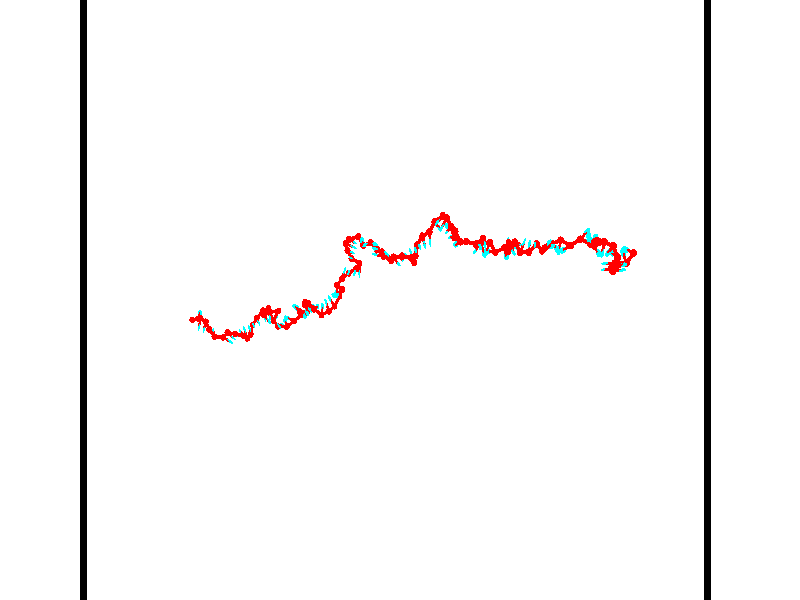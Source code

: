 // switches for output
#declare DRAW_BASES = 1; // possible values are 0, 1; only relevant for DNA ribbons
#declare DRAW_BASES_TYPE = 3; // possible values are 1, 2, 3; only relevant for DNA ribbons
#declare DRAW_FOG = 0; // set to 1 to enable fog

#include "colors.inc"

#include "transforms.inc"
background { rgb <1, 1, 1>}

#default {
   normal{
       ripples 0.25
       frequency 0.20
       turbulence 0.2
       lambda 5
   }
	finish {
		phong 0.1
		phong_size 40.
	}
}

// original window dimensions: 1024x640


// camera settings

camera {
	sky <-0, 1, 0>
	up <-0, 1, 0>
	right 1.6 * <0.99995, 0, 0.00999983>
	location <54.4867, 55, 106.329>
	look_at <55, 55, 55.0001>
	direction <0.513302, 0, -51.3289>
	angle 67.0682
}


# declare cpy_camera_pos = <54.4867, 55, 106.329>;
# if (DRAW_FOG = 1)
fog {
	fog_type 2
	up vnormalize(cpy_camera_pos)
	color rgbt<1,1,1,0.3>
	distance 1e-5
	fog_alt 3e-3
	fog_offset 88
}
# end


// LIGHTS

# declare lum = 6;
global_settings {
	ambient_light rgb lum * <0.05, 0.05, 0.05>
	max_trace_level 15
}# declare cpy_direct_light_amount = 0.25;
light_source
{	1000 * <-0.98995, -1, 1.00995>,
	rgb lum * cpy_direct_light_amount
	parallel
}

light_source
{	1000 * <0.98995, 1, -1.00995>,
	rgb lum * cpy_direct_light_amount
	parallel
}

// strand 0

// nucleotide -1

// particle -1
sphere {
	<35.977081, 53.486523, 50.744175> 0.250000
	pigment { color rgbt <1,0,0,0> }
	no_shadow
}
cylinder {
	<36.246552, 53.573402, 50.461620>,  <36.408234, 53.625530, 50.292088>, 0.100000
	pigment { color rgbt <1,0,0,0> }
	no_shadow
}
cylinder {
	<36.246552, 53.573402, 50.461620>,  <35.977081, 53.486523, 50.744175>, 0.100000
	pigment { color rgbt <1,0,0,0> }
	no_shadow
}

// particle -1
sphere {
	<36.246552, 53.573402, 50.461620> 0.100000
	pigment { color rgbt <1,0,0,0> }
	no_shadow
}
sphere {
	0, 1
	scale<0.080000,0.200000,0.300000>
	matrix <0.335701, 0.761594, 0.554328,
		0.658377, -0.610574, 0.440157,
		0.673679, 0.217195, -0.706387,
		36.448654, 53.638561, 50.249702>
	pigment { color rgbt <0,1,1,0> }
	no_shadow
}
cylinder {
	<36.613567, 53.569736, 51.019680>,  <35.977081, 53.486523, 50.744175>, 0.130000
	pigment { color rgbt <1,0,0,0> }
	no_shadow
}

// nucleotide -1

// particle -1
sphere {
	<36.613567, 53.569736, 51.019680> 0.250000
	pigment { color rgbt <1,0,0,0> }
	no_shadow
}
cylinder {
	<36.599045, 53.822395, 50.709919>,  <36.590332, 53.973991, 50.524063>, 0.100000
	pigment { color rgbt <1,0,0,0> }
	no_shadow
}
cylinder {
	<36.599045, 53.822395, 50.709919>,  <36.613567, 53.569736, 51.019680>, 0.100000
	pigment { color rgbt <1,0,0,0> }
	no_shadow
}

// particle -1
sphere {
	<36.599045, 53.822395, 50.709919> 0.100000
	pigment { color rgbt <1,0,0,0> }
	no_shadow
}
sphere {
	0, 1
	scale<0.080000,0.200000,0.300000>
	matrix <0.218014, 0.761256, 0.610705,
		0.975270, -0.146658, -0.165347,
		-0.036306, 0.631650, -0.774403,
		36.588154, 54.011890, 50.477596>
	pigment { color rgbt <0,1,1,0> }
	no_shadow
}
cylinder {
	<37.024521, 53.621647, 51.702530>,  <36.613567, 53.569736, 51.019680>, 0.130000
	pigment { color rgbt <1,0,0,0> }
	no_shadow
}

// nucleotide -1

// particle -1
sphere {
	<37.024521, 53.621647, 51.702530> 0.250000
	pigment { color rgbt <1,0,0,0> }
	no_shadow
}
cylinder {
	<36.975853, 53.232994, 51.783646>,  <36.946651, 52.999802, 51.832314>, 0.100000
	pigment { color rgbt <1,0,0,0> }
	no_shadow
}
cylinder {
	<36.975853, 53.232994, 51.783646>,  <37.024521, 53.621647, 51.702530>, 0.100000
	pigment { color rgbt <1,0,0,0> }
	no_shadow
}

// particle -1
sphere {
	<36.975853, 53.232994, 51.783646> 0.100000
	pigment { color rgbt <1,0,0,0> }
	no_shadow
}
sphere {
	0, 1
	scale<0.080000,0.200000,0.300000>
	matrix <0.880250, -0.200031, -0.430288,
		0.458647, 0.126151, 0.879619,
		-0.121670, -0.971634, 0.202788,
		36.939350, 52.941505, 51.844482>
	pigment { color rgbt <0,1,1,0> }
	no_shadow
}
cylinder {
	<37.606106, 53.369602, 51.994434>,  <37.024521, 53.621647, 51.702530>, 0.130000
	pigment { color rgbt <1,0,0,0> }
	no_shadow
}

// nucleotide -1

// particle -1
sphere {
	<37.606106, 53.369602, 51.994434> 0.250000
	pigment { color rgbt <1,0,0,0> }
	no_shadow
}
cylinder {
	<37.457664, 53.027073, 51.850769>,  <37.368599, 52.821556, 51.764568>, 0.100000
	pigment { color rgbt <1,0,0,0> }
	no_shadow
}
cylinder {
	<37.457664, 53.027073, 51.850769>,  <37.606106, 53.369602, 51.994434>, 0.100000
	pigment { color rgbt <1,0,0,0> }
	no_shadow
}

// particle -1
sphere {
	<37.457664, 53.027073, 51.850769> 0.100000
	pigment { color rgbt <1,0,0,0> }
	no_shadow
}
sphere {
	0, 1
	scale<0.080000,0.200000,0.300000>
	matrix <0.909425, -0.256983, -0.326963,
		0.187685, -0.447971, 0.874126,
		-0.371106, -0.856319, -0.359164,
		37.346333, 52.770176, 51.743019>
	pigment { color rgbt <0,1,1,0> }
	no_shadow
}
cylinder {
	<37.960686, 52.820839, 52.230682>,  <37.606106, 53.369602, 51.994434>, 0.130000
	pigment { color rgbt <1,0,0,0> }
	no_shadow
}

// nucleotide -1

// particle -1
sphere {
	<37.960686, 52.820839, 52.230682> 0.250000
	pigment { color rgbt <1,0,0,0> }
	no_shadow
}
cylinder {
	<37.839973, 52.795822, 51.850155>,  <37.767544, 52.780811, 51.621838>, 0.100000
	pigment { color rgbt <1,0,0,0> }
	no_shadow
}
cylinder {
	<37.839973, 52.795822, 51.850155>,  <37.960686, 52.820839, 52.230682>, 0.100000
	pigment { color rgbt <1,0,0,0> }
	no_shadow
}

// particle -1
sphere {
	<37.839973, 52.795822, 51.850155> 0.100000
	pigment { color rgbt <1,0,0,0> }
	no_shadow
}
sphere {
	0, 1
	scale<0.080000,0.200000,0.300000>
	matrix <0.953374, -0.017617, -0.301277,
		0.002083, -0.997887, 0.064943,
		-0.301784, -0.062543, -0.951323,
		37.749439, 52.777058, 51.564758>
	pigment { color rgbt <0,1,1,0> }
	no_shadow
}
cylinder {
	<38.346771, 52.255161, 51.929302>,  <37.960686, 52.820839, 52.230682>, 0.130000
	pigment { color rgbt <1,0,0,0> }
	no_shadow
}

// nucleotide -1

// particle -1
sphere {
	<38.346771, 52.255161, 51.929302> 0.250000
	pigment { color rgbt <1,0,0,0> }
	no_shadow
}
cylinder {
	<38.214111, 52.501228, 51.643204>,  <38.134514, 52.648869, 51.471546>, 0.100000
	pigment { color rgbt <1,0,0,0> }
	no_shadow
}
cylinder {
	<38.214111, 52.501228, 51.643204>,  <38.346771, 52.255161, 51.929302>, 0.100000
	pigment { color rgbt <1,0,0,0> }
	no_shadow
}

// particle -1
sphere {
	<38.214111, 52.501228, 51.643204> 0.100000
	pigment { color rgbt <1,0,0,0> }
	no_shadow
}
sphere {
	0, 1
	scale<0.080000,0.200000,0.300000>
	matrix <0.922656, 0.053389, -0.381911,
		-0.196755, -0.786584, -0.585298,
		-0.331653, 0.615171, -0.715241,
		38.114616, 52.685780, 51.428631>
	pigment { color rgbt <0,1,1,0> }
	no_shadow
}
cylinder {
	<39.171059, 52.199287, 52.026573>,  <38.346771, 52.255161, 51.929302>, 0.130000
	pigment { color rgbt <1,0,0,0> }
	no_shadow
}

// nucleotide -1

// particle -1
sphere {
	<39.171059, 52.199287, 52.026573> 0.250000
	pigment { color rgbt <1,0,0,0> }
	no_shadow
}
cylinder {
	<39.529102, 52.031597, 52.087273>,  <39.743927, 51.930981, 52.123692>, 0.100000
	pigment { color rgbt <1,0,0,0> }
	no_shadow
}
cylinder {
	<39.529102, 52.031597, 52.087273>,  <39.171059, 52.199287, 52.026573>, 0.100000
	pigment { color rgbt <1,0,0,0> }
	no_shadow
}

// particle -1
sphere {
	<39.529102, 52.031597, 52.087273> 0.100000
	pigment { color rgbt <1,0,0,0> }
	no_shadow
}
sphere {
	0, 1
	scale<0.080000,0.200000,0.300000>
	matrix <0.433936, 0.741030, -0.512420,
		0.102370, 0.524522, 0.845220,
		0.895109, -0.419228, 0.151749,
		39.797634, 51.905830, 52.132797>
	pigment { color rgbt <0,1,1,0> }
	no_shadow
}
cylinder {
	<39.661804, 52.581364, 52.452564>,  <39.171059, 52.199287, 52.026573>, 0.130000
	pigment { color rgbt <1,0,0,0> }
	no_shadow
}

// nucleotide -1

// particle -1
sphere {
	<39.661804, 52.581364, 52.452564> 0.250000
	pigment { color rgbt <1,0,0,0> }
	no_shadow
}
cylinder {
	<39.883881, 52.348507, 52.214951>,  <40.017124, 52.208794, 52.072384>, 0.100000
	pigment { color rgbt <1,0,0,0> }
	no_shadow
}
cylinder {
	<39.883881, 52.348507, 52.214951>,  <39.661804, 52.581364, 52.452564>, 0.100000
	pigment { color rgbt <1,0,0,0> }
	no_shadow
}

// particle -1
sphere {
	<39.883881, 52.348507, 52.214951> 0.100000
	pigment { color rgbt <1,0,0,0> }
	no_shadow
}
sphere {
	0, 1
	scale<0.080000,0.200000,0.300000>
	matrix <0.537715, 0.796109, -0.277622,
		0.634532, -0.165289, 0.755016,
		0.555187, -0.582143, -0.594035,
		40.050438, 52.173862, 52.036739>
	pigment { color rgbt <0,1,1,0> }
	no_shadow
}
cylinder {
	<40.430542, 52.488255, 52.713306>,  <39.661804, 52.581364, 52.452564>, 0.130000
	pigment { color rgbt <1,0,0,0> }
	no_shadow
}

// nucleotide -1

// particle -1
sphere {
	<40.430542, 52.488255, 52.713306> 0.250000
	pigment { color rgbt <1,0,0,0> }
	no_shadow
}
cylinder {
	<40.392841, 52.435383, 52.318611>,  <40.370220, 52.403660, 52.081795>, 0.100000
	pigment { color rgbt <1,0,0,0> }
	no_shadow
}
cylinder {
	<40.392841, 52.435383, 52.318611>,  <40.430542, 52.488255, 52.713306>, 0.100000
	pigment { color rgbt <1,0,0,0> }
	no_shadow
}

// particle -1
sphere {
	<40.392841, 52.435383, 52.318611> 0.100000
	pigment { color rgbt <1,0,0,0> }
	no_shadow
}
sphere {
	0, 1
	scale<0.080000,0.200000,0.300000>
	matrix <0.800401, 0.579331, -0.154058,
		0.592009, -0.804304, 0.051192,
		-0.094252, -0.132178, -0.986735,
		40.364567, 52.395729, 52.022591>
	pigment { color rgbt <0,1,1,0> }
	no_shadow
}
cylinder {
	<41.123825, 52.334370, 52.518528>,  <40.430542, 52.488255, 52.713306>, 0.130000
	pigment { color rgbt <1,0,0,0> }
	no_shadow
}

// nucleotide -1

// particle -1
sphere {
	<41.123825, 52.334370, 52.518528> 0.250000
	pigment { color rgbt <1,0,0,0> }
	no_shadow
}
cylinder {
	<40.903717, 52.503891, 52.230751>,  <40.771652, 52.605606, 52.058086>, 0.100000
	pigment { color rgbt <1,0,0,0> }
	no_shadow
}
cylinder {
	<40.903717, 52.503891, 52.230751>,  <41.123825, 52.334370, 52.518528>, 0.100000
	pigment { color rgbt <1,0,0,0> }
	no_shadow
}

// particle -1
sphere {
	<40.903717, 52.503891, 52.230751> 0.100000
	pigment { color rgbt <1,0,0,0> }
	no_shadow
}
sphere {
	0, 1
	scale<0.080000,0.200000,0.300000>
	matrix <0.704620, 0.697988, -0.127764,
		0.448013, -0.577236, -0.682703,
		-0.550269, 0.423806, -0.719439,
		40.738636, 52.631031, 52.014919>
	pigment { color rgbt <0,1,1,0> }
	no_shadow
}
cylinder {
	<41.282497, 52.117058, 51.838417>,  <41.123825, 52.334370, 52.518528>, 0.130000
	pigment { color rgbt <1,0,0,0> }
	no_shadow
}

// nucleotide -1

// particle -1
sphere {
	<41.282497, 52.117058, 51.838417> 0.250000
	pigment { color rgbt <1,0,0,0> }
	no_shadow
}
cylinder {
	<41.138397, 52.490196, 51.840424>,  <41.051937, 52.714077, 51.841625>, 0.100000
	pigment { color rgbt <1,0,0,0> }
	no_shadow
}
cylinder {
	<41.138397, 52.490196, 51.840424>,  <41.282497, 52.117058, 51.838417>, 0.100000
	pigment { color rgbt <1,0,0,0> }
	no_shadow
}

// particle -1
sphere {
	<41.138397, 52.490196, 51.840424> 0.100000
	pigment { color rgbt <1,0,0,0> }
	no_shadow
}
sphere {
	0, 1
	scale<0.080000,0.200000,0.300000>
	matrix <0.811887, 0.316172, -0.490791,
		-0.459416, -0.172736, -0.871263,
		-0.360246, 0.932844, 0.005013,
		41.030323, 52.770050, 51.841927>
	pigment { color rgbt <0,1,1,0> }
	no_shadow
}
cylinder {
	<41.430126, 52.386578, 51.152912>,  <41.282497, 52.117058, 51.838417>, 0.130000
	pigment { color rgbt <1,0,0,0> }
	no_shadow
}

// nucleotide -1

// particle -1
sphere {
	<41.430126, 52.386578, 51.152912> 0.250000
	pigment { color rgbt <1,0,0,0> }
	no_shadow
}
cylinder {
	<41.440414, 52.656151, 51.448250>,  <41.446587, 52.817894, 51.625454>, 0.100000
	pigment { color rgbt <1,0,0,0> }
	no_shadow
}
cylinder {
	<41.440414, 52.656151, 51.448250>,  <41.430126, 52.386578, 51.152912>, 0.100000
	pigment { color rgbt <1,0,0,0> }
	no_shadow
}

// particle -1
sphere {
	<41.440414, 52.656151, 51.448250> 0.100000
	pigment { color rgbt <1,0,0,0> }
	no_shadow
}
sphere {
	0, 1
	scale<0.080000,0.200000,0.300000>
	matrix <0.775086, 0.453007, -0.440484,
		-0.631332, 0.583613, -0.510701,
		0.025721, 0.673929, 0.738348,
		41.448132, 52.858330, 51.669754>
	pigment { color rgbt <0,1,1,0> }
	no_shadow
}
cylinder {
	<41.534321, 53.090988, 50.874386>,  <41.430126, 52.386578, 51.152912>, 0.130000
	pigment { color rgbt <1,0,0,0> }
	no_shadow
}

// nucleotide -1

// particle -1
sphere {
	<41.534321, 53.090988, 50.874386> 0.250000
	pigment { color rgbt <1,0,0,0> }
	no_shadow
}
cylinder {
	<41.667347, 53.083084, 51.251534>,  <41.747162, 53.078342, 51.477821>, 0.100000
	pigment { color rgbt <1,0,0,0> }
	no_shadow
}
cylinder {
	<41.667347, 53.083084, 51.251534>,  <41.534321, 53.090988, 50.874386>, 0.100000
	pigment { color rgbt <1,0,0,0> }
	no_shadow
}

// particle -1
sphere {
	<41.667347, 53.083084, 51.251534> 0.100000
	pigment { color rgbt <1,0,0,0> }
	no_shadow
}
sphere {
	0, 1
	scale<0.080000,0.200000,0.300000>
	matrix <0.868739, 0.395490, -0.298128,
		-0.367006, 0.918258, 0.148690,
		0.332564, -0.019758, 0.942874,
		41.767117, 53.077156, 51.534397>
	pigment { color rgbt <0,1,1,0> }
	no_shadow
}
cylinder {
	<41.938358, 53.626705, 50.950466>,  <41.534321, 53.090988, 50.874386>, 0.130000
	pigment { color rgbt <1,0,0,0> }
	no_shadow
}

// nucleotide -1

// particle -1
sphere {
	<41.938358, 53.626705, 50.950466> 0.250000
	pigment { color rgbt <1,0,0,0> }
	no_shadow
}
cylinder {
	<42.103596, 53.424702, 51.253601>,  <42.202740, 53.303501, 51.435482>, 0.100000
	pigment { color rgbt <1,0,0,0> }
	no_shadow
}
cylinder {
	<42.103596, 53.424702, 51.253601>,  <41.938358, 53.626705, 50.950466>, 0.100000
	pigment { color rgbt <1,0,0,0> }
	no_shadow
}

// particle -1
sphere {
	<42.103596, 53.424702, 51.253601> 0.100000
	pigment { color rgbt <1,0,0,0> }
	no_shadow
}
sphere {
	0, 1
	scale<0.080000,0.200000,0.300000>
	matrix <0.871451, 0.460840, -0.167929,
		-0.264437, 0.729790, 0.630460,
		0.413094, -0.505008, 0.757839,
		42.227524, 53.273201, 51.480953>
	pigment { color rgbt <0,1,1,0> }
	no_shadow
}
cylinder {
	<42.524887, 54.189198, 51.087429>,  <41.938358, 53.626705, 50.950466>, 0.130000
	pigment { color rgbt <1,0,0,0> }
	no_shadow
}

// nucleotide -1

// particle -1
sphere {
	<42.524887, 54.189198, 51.087429> 0.250000
	pigment { color rgbt <1,0,0,0> }
	no_shadow
}
cylinder {
	<42.665562, 53.838737, 51.219292>,  <42.749966, 53.628460, 51.298409>, 0.100000
	pigment { color rgbt <1,0,0,0> }
	no_shadow
}
cylinder {
	<42.665562, 53.838737, 51.219292>,  <42.524887, 54.189198, 51.087429>, 0.100000
	pigment { color rgbt <1,0,0,0> }
	no_shadow
}

// particle -1
sphere {
	<42.665562, 53.838737, 51.219292> 0.100000
	pigment { color rgbt <1,0,0,0> }
	no_shadow
}
sphere {
	0, 1
	scale<0.080000,0.200000,0.300000>
	matrix <0.935899, 0.336703, -0.103563,
		-0.020258, 0.344943, 0.938405,
		0.351687, -0.876154, 0.329652,
		42.771069, 53.575890, 51.318188>
	pigment { color rgbt <0,1,1,0> }
	no_shadow
}
cylinder {
	<43.137600, 54.371346, 51.542446>,  <42.524887, 54.189198, 51.087429>, 0.130000
	pigment { color rgbt <1,0,0,0> }
	no_shadow
}

// nucleotide -1

// particle -1
sphere {
	<43.137600, 54.371346, 51.542446> 0.250000
	pigment { color rgbt <1,0,0,0> }
	no_shadow
}
cylinder {
	<43.164360, 53.994984, 51.409645>,  <43.180416, 53.769165, 51.329964>, 0.100000
	pigment { color rgbt <1,0,0,0> }
	no_shadow
}
cylinder {
	<43.164360, 53.994984, 51.409645>,  <43.137600, 54.371346, 51.542446>, 0.100000
	pigment { color rgbt <1,0,0,0> }
	no_shadow
}

// particle -1
sphere {
	<43.164360, 53.994984, 51.409645> 0.100000
	pigment { color rgbt <1,0,0,0> }
	no_shadow
}
sphere {
	0, 1
	scale<0.080000,0.200000,0.300000>
	matrix <0.986464, 0.112305, -0.119484,
		0.149709, -0.319514, 0.935681,
		0.066904, -0.940903, -0.332002,
		43.184433, 53.712711, 51.310043>
	pigment { color rgbt <0,1,1,0> }
	no_shadow
}
cylinder {
	<42.814331, 53.881340, 52.058029>,  <43.137600, 54.371346, 51.542446>, 0.130000
	pigment { color rgbt <1,0,0,0> }
	no_shadow
}

// nucleotide -1

// particle -1
sphere {
	<42.814331, 53.881340, 52.058029> 0.250000
	pigment { color rgbt <1,0,0,0> }
	no_shadow
}
cylinder {
	<43.088524, 53.616051, 52.178192>,  <43.253040, 53.456879, 52.250290>, 0.100000
	pigment { color rgbt <1,0,0,0> }
	no_shadow
}
cylinder {
	<43.088524, 53.616051, 52.178192>,  <42.814331, 53.881340, 52.058029>, 0.100000
	pigment { color rgbt <1,0,0,0> }
	no_shadow
}

// particle -1
sphere {
	<43.088524, 53.616051, 52.178192> 0.100000
	pigment { color rgbt <1,0,0,0> }
	no_shadow
}
sphere {
	0, 1
	scale<0.080000,0.200000,0.300000>
	matrix <0.667176, 0.406972, -0.623899,
		0.291527, 0.628099, 0.721460,
		0.685485, -0.663224, 0.300409,
		43.294170, 53.417084, 52.268314>
	pigment { color rgbt <0,1,1,0> }
	no_shadow
}
cylinder {
	<43.461269, 54.128483, 52.408047>,  <42.814331, 53.881340, 52.058029>, 0.130000
	pigment { color rgbt <1,0,0,0> }
	no_shadow
}

// nucleotide -1

// particle -1
sphere {
	<43.461269, 54.128483, 52.408047> 0.250000
	pigment { color rgbt <1,0,0,0> }
	no_shadow
}
cylinder {
	<43.558598, 53.795067, 52.209652>,  <43.616997, 53.595016, 52.090614>, 0.100000
	pigment { color rgbt <1,0,0,0> }
	no_shadow
}
cylinder {
	<43.558598, 53.795067, 52.209652>,  <43.461269, 54.128483, 52.408047>, 0.100000
	pigment { color rgbt <1,0,0,0> }
	no_shadow
}

// particle -1
sphere {
	<43.558598, 53.795067, 52.209652> 0.100000
	pigment { color rgbt <1,0,0,0> }
	no_shadow
}
sphere {
	0, 1
	scale<0.080000,0.200000,0.300000>
	matrix <0.615650, 0.527866, -0.585091,
		0.749513, -0.162988, 0.641612,
		0.243323, -0.833542, -0.495986,
		43.631596, 53.545006, 52.060856>
	pigment { color rgbt <0,1,1,0> }
	no_shadow
}
cylinder {
	<44.197262, 54.188995, 52.398293>,  <43.461269, 54.128483, 52.408047>, 0.130000
	pigment { color rgbt <1,0,0,0> }
	no_shadow
}

// nucleotide -1

// particle -1
sphere {
	<44.197262, 54.188995, 52.398293> 0.250000
	pigment { color rgbt <1,0,0,0> }
	no_shadow
}
cylinder {
	<44.034725, 53.977135, 52.100471>,  <43.937202, 53.850018, 51.921780>, 0.100000
	pigment { color rgbt <1,0,0,0> }
	no_shadow
}
cylinder {
	<44.034725, 53.977135, 52.100471>,  <44.197262, 54.188995, 52.398293>, 0.100000
	pigment { color rgbt <1,0,0,0> }
	no_shadow
}

// particle -1
sphere {
	<44.034725, 53.977135, 52.100471> 0.100000
	pigment { color rgbt <1,0,0,0> }
	no_shadow
}
sphere {
	0, 1
	scale<0.080000,0.200000,0.300000>
	matrix <0.573962, 0.486069, -0.659018,
		0.710953, -0.695130, 0.106490,
		-0.406342, -0.529652, -0.744550,
		43.912823, 53.818237, 51.877106>
	pigment { color rgbt <0,1,1,0> }
	no_shadow
}
cylinder {
	<43.794960, 53.487370, 52.602749>,  <44.197262, 54.188995, 52.398293>, 0.130000
	pigment { color rgbt <1,0,0,0> }
	no_shadow
}

// nucleotide -1

// particle -1
sphere {
	<43.794960, 53.487370, 52.602749> 0.250000
	pigment { color rgbt <1,0,0,0> }
	no_shadow
}
cylinder {
	<44.093365, 53.256008, 52.734760>,  <44.272408, 53.117191, 52.813969>, 0.100000
	pigment { color rgbt <1,0,0,0> }
	no_shadow
}
cylinder {
	<44.093365, 53.256008, 52.734760>,  <43.794960, 53.487370, 52.602749>, 0.100000
	pigment { color rgbt <1,0,0,0> }
	no_shadow
}

// particle -1
sphere {
	<44.093365, 53.256008, 52.734760> 0.100000
	pigment { color rgbt <1,0,0,0> }
	no_shadow
}
sphere {
	0, 1
	scale<0.080000,0.200000,0.300000>
	matrix <0.665078, 0.622000, -0.413264,
		0.033755, 0.527794, 0.848701,
		0.746010, -0.578403, 0.330028,
		44.317169, 53.082489, 52.833767>
	pigment { color rgbt <0,1,1,0> }
	no_shadow
}
cylinder {
	<44.071503, 53.012913, 52.042435>,  <43.794960, 53.487370, 52.602749>, 0.130000
	pigment { color rgbt <1,0,0,0> }
	no_shadow
}

// nucleotide -1

// particle -1
sphere {
	<44.071503, 53.012913, 52.042435> 0.250000
	pigment { color rgbt <1,0,0,0> }
	no_shadow
}
cylinder {
	<44.212818, 53.065247, 51.671906>,  <44.297607, 53.096645, 51.449589>, 0.100000
	pigment { color rgbt <1,0,0,0> }
	no_shadow
}
cylinder {
	<44.212818, 53.065247, 51.671906>,  <44.071503, 53.012913, 52.042435>, 0.100000
	pigment { color rgbt <1,0,0,0> }
	no_shadow
}

// particle -1
sphere {
	<44.212818, 53.065247, 51.671906> 0.100000
	pigment { color rgbt <1,0,0,0> }
	no_shadow
}
sphere {
	0, 1
	scale<0.080000,0.200000,0.300000>
	matrix <0.546514, 0.774780, 0.317864,
		0.759284, -0.618545, 0.202214,
		0.353285, 0.130836, -0.926322,
		44.318802, 53.104496, 51.394009>
	pigment { color rgbt <0,1,1,0> }
	no_shadow
}
cylinder {
	<44.861485, 53.000000, 51.998280>,  <44.071503, 53.012913, 52.042435>, 0.130000
	pigment { color rgbt <1,0,0,0> }
	no_shadow
}

// nucleotide -1

// particle -1
sphere {
	<44.861485, 53.000000, 51.998280> 0.250000
	pigment { color rgbt <1,0,0,0> }
	no_shadow
}
cylinder {
	<44.712975, 53.223518, 51.701660>,  <44.623867, 53.357632, 51.523689>, 0.100000
	pigment { color rgbt <1,0,0,0> }
	no_shadow
}
cylinder {
	<44.712975, 53.223518, 51.701660>,  <44.861485, 53.000000, 51.998280>, 0.100000
	pigment { color rgbt <1,0,0,0> }
	no_shadow
}

// particle -1
sphere {
	<44.712975, 53.223518, 51.701660> 0.100000
	pigment { color rgbt <1,0,0,0> }
	no_shadow
}
sphere {
	0, 1
	scale<0.080000,0.200000,0.300000>
	matrix <0.404834, 0.816150, 0.412321,
		0.835621, -0.147120, -0.529238,
		-0.371277, 0.558798, -0.741551,
		44.601593, 53.391159, 51.479195>
	pigment { color rgbt <0,1,1,0> }
	no_shadow
}
cylinder {
	<45.465984, 53.410027, 51.673931>,  <44.861485, 53.000000, 51.998280>, 0.130000
	pigment { color rgbt <1,0,0,0> }
	no_shadow
}

// nucleotide -1

// particle -1
sphere {
	<45.465984, 53.410027, 51.673931> 0.250000
	pigment { color rgbt <1,0,0,0> }
	no_shadow
}
cylinder {
	<45.093327, 53.551163, 51.708672>,  <44.869732, 53.635845, 51.729515>, 0.100000
	pigment { color rgbt <1,0,0,0> }
	no_shadow
}
cylinder {
	<45.093327, 53.551163, 51.708672>,  <45.465984, 53.410027, 51.673931>, 0.100000
	pigment { color rgbt <1,0,0,0> }
	no_shadow
}

// particle -1
sphere {
	<45.093327, 53.551163, 51.708672> 0.100000
	pigment { color rgbt <1,0,0,0> }
	no_shadow
}
sphere {
	0, 1
	scale<0.080000,0.200000,0.300000>
	matrix <0.306881, 0.636021, 0.708026,
		0.194583, 0.686280, -0.700826,
		-0.931645, 0.352840, 0.086848,
		44.813831, 53.657013, 51.734726>
	pigment { color rgbt <0,1,1,0> }
	no_shadow
}
cylinder {
	<46.119614, 53.873741, 51.589542>,  <45.465984, 53.410027, 51.673931>, 0.130000
	pigment { color rgbt <1,0,0,0> }
	no_shadow
}

// nucleotide -1

// particle -1
sphere {
	<46.119614, 53.873741, 51.589542> 0.250000
	pigment { color rgbt <1,0,0,0> }
	no_shadow
}
cylinder {
	<45.863766, 54.170856, 51.510391>,  <45.710258, 54.349125, 51.462902>, 0.100000
	pigment { color rgbt <1,0,0,0> }
	no_shadow
}
cylinder {
	<45.863766, 54.170856, 51.510391>,  <46.119614, 53.873741, 51.589542>, 0.100000
	pigment { color rgbt <1,0,0,0> }
	no_shadow
}

// particle -1
sphere {
	<45.863766, 54.170856, 51.510391> 0.100000
	pigment { color rgbt <1,0,0,0> }
	no_shadow
}
sphere {
	0, 1
	scale<0.080000,0.200000,0.300000>
	matrix <-0.190235, 0.096456, 0.976989,
		0.744780, 0.662544, 0.079609,
		-0.639620, 0.742786, -0.197878,
		45.671879, 54.393692, 51.451027>
	pigment { color rgbt <0,1,1,0> }
	no_shadow
}
cylinder {
	<46.071007, 54.124336, 52.258327>,  <46.119614, 53.873741, 51.589542>, 0.130000
	pigment { color rgbt <1,0,0,0> }
	no_shadow
}

// nucleotide -1

// particle -1
sphere {
	<46.071007, 54.124336, 52.258327> 0.250000
	pigment { color rgbt <1,0,0,0> }
	no_shadow
}
cylinder {
	<45.793865, 54.343525, 52.070847>,  <45.627579, 54.475040, 51.958359>, 0.100000
	pigment { color rgbt <1,0,0,0> }
	no_shadow
}
cylinder {
	<45.793865, 54.343525, 52.070847>,  <46.071007, 54.124336, 52.258327>, 0.100000
	pigment { color rgbt <1,0,0,0> }
	no_shadow
}

// particle -1
sphere {
	<45.793865, 54.343525, 52.070847> 0.100000
	pigment { color rgbt <1,0,0,0> }
	no_shadow
}
sphere {
	0, 1
	scale<0.080000,0.200000,0.300000>
	matrix <-0.171955, 0.505686, 0.845407,
		0.700276, 0.666338, -0.256139,
		-0.692853, 0.547974, -0.468700,
		45.586010, 54.507915, 51.930237>
	pigment { color rgbt <0,1,1,0> }
	no_shadow
}
cylinder {
	<46.773064, 54.103401, 52.409489>,  <46.071007, 54.124336, 52.258327>, 0.130000
	pigment { color rgbt <1,0,0,0> }
	no_shadow
}

// nucleotide -1

// particle -1
sphere {
	<46.773064, 54.103401, 52.409489> 0.250000
	pigment { color rgbt <1,0,0,0> }
	no_shadow
}
cylinder {
	<46.697105, 53.933731, 52.763668>,  <46.651531, 53.831928, 52.976173>, 0.100000
	pigment { color rgbt <1,0,0,0> }
	no_shadow
}
cylinder {
	<46.697105, 53.933731, 52.763668>,  <46.773064, 54.103401, 52.409489>, 0.100000
	pigment { color rgbt <1,0,0,0> }
	no_shadow
}

// particle -1
sphere {
	<46.697105, 53.933731, 52.763668> 0.100000
	pigment { color rgbt <1,0,0,0> }
	no_shadow
}
sphere {
	0, 1
	scale<0.080000,0.200000,0.300000>
	matrix <0.823263, 0.422599, 0.379010,
		-0.534956, 0.800926, 0.268960,
		-0.189897, -0.424178, 0.885444,
		46.640137, 53.806477, 53.029301>
	pigment { color rgbt <0,1,1,0> }
	no_shadow
}
cylinder {
	<46.606670, 54.648876, 52.862179>,  <46.773064, 54.103401, 52.409489>, 0.130000
	pigment { color rgbt <1,0,0,0> }
	no_shadow
}

// nucleotide -1

// particle -1
sphere {
	<46.606670, 54.648876, 52.862179> 0.250000
	pigment { color rgbt <1,0,0,0> }
	no_shadow
}
cylinder {
	<46.735958, 54.323788, 53.056091>,  <46.813530, 54.128735, 53.172440>, 0.100000
	pigment { color rgbt <1,0,0,0> }
	no_shadow
}
cylinder {
	<46.735958, 54.323788, 53.056091>,  <46.606670, 54.648876, 52.862179>, 0.100000
	pigment { color rgbt <1,0,0,0> }
	no_shadow
}

// particle -1
sphere {
	<46.735958, 54.323788, 53.056091> 0.100000
	pigment { color rgbt <1,0,0,0> }
	no_shadow
}
sphere {
	0, 1
	scale<0.080000,0.200000,0.300000>
	matrix <0.709763, 0.547022, 0.443851,
		-0.625912, 0.200615, 0.753650,
		0.323220, -0.812724, 0.484777,
		46.832924, 54.079971, 53.201523>
	pigment { color rgbt <0,1,1,0> }
	no_shadow
}
cylinder {
	<46.740719, 54.848351, 53.556679>,  <46.606670, 54.648876, 52.862179>, 0.130000
	pigment { color rgbt <1,0,0,0> }
	no_shadow
}

// nucleotide -1

// particle -1
sphere {
	<46.740719, 54.848351, 53.556679> 0.250000
	pigment { color rgbt <1,0,0,0> }
	no_shadow
}
cylinder {
	<46.973282, 54.541382, 53.448586>,  <47.112820, 54.357201, 53.383728>, 0.100000
	pigment { color rgbt <1,0,0,0> }
	no_shadow
}
cylinder {
	<46.973282, 54.541382, 53.448586>,  <46.740719, 54.848351, 53.556679>, 0.100000
	pigment { color rgbt <1,0,0,0> }
	no_shadow
}

// particle -1
sphere {
	<46.973282, 54.541382, 53.448586> 0.100000
	pigment { color rgbt <1,0,0,0> }
	no_shadow
}
sphere {
	0, 1
	scale<0.080000,0.200000,0.300000>
	matrix <0.781302, 0.433956, 0.448608,
		-0.227002, -0.471960, 0.851894,
		0.581409, -0.767422, -0.270234,
		47.147705, 54.311153, 53.367516>
	pigment { color rgbt <0,1,1,0> }
	no_shadow
}
cylinder {
	<47.090000, 54.782032, 54.064270>,  <46.740719, 54.848351, 53.556679>, 0.130000
	pigment { color rgbt <1,0,0,0> }
	no_shadow
}

// nucleotide -1

// particle -1
sphere {
	<47.090000, 54.782032, 54.064270> 0.250000
	pigment { color rgbt <1,0,0,0> }
	no_shadow
}
cylinder {
	<47.314766, 54.609886, 53.781700>,  <47.449623, 54.506599, 53.612160>, 0.100000
	pigment { color rgbt <1,0,0,0> }
	no_shadow
}
cylinder {
	<47.314766, 54.609886, 53.781700>,  <47.090000, 54.782032, 54.064270>, 0.100000
	pigment { color rgbt <1,0,0,0> }
	no_shadow
}

// particle -1
sphere {
	<47.314766, 54.609886, 53.781700> 0.100000
	pigment { color rgbt <1,0,0,0> }
	no_shadow
}
sphere {
	0, 1
	scale<0.080000,0.200000,0.300000>
	matrix <0.827102, 0.279416, 0.487677,
		-0.012494, -0.858319, 0.512965,
		0.561913, -0.430368, -0.706426,
		47.483341, 54.480778, 53.569771>
	pigment { color rgbt <0,1,1,0> }
	no_shadow
}
cylinder {
	<47.614231, 54.349709, 54.416912>,  <47.090000, 54.782032, 54.064270>, 0.130000
	pigment { color rgbt <1,0,0,0> }
	no_shadow
}

// nucleotide -1

// particle -1
sphere {
	<47.614231, 54.349709, 54.416912> 0.250000
	pigment { color rgbt <1,0,0,0> }
	no_shadow
}
cylinder {
	<47.742180, 54.452759, 54.052208>,  <47.818951, 54.514591, 53.833385>, 0.100000
	pigment { color rgbt <1,0,0,0> }
	no_shadow
}
cylinder {
	<47.742180, 54.452759, 54.052208>,  <47.614231, 54.349709, 54.416912>, 0.100000
	pigment { color rgbt <1,0,0,0> }
	no_shadow
}

// particle -1
sphere {
	<47.742180, 54.452759, 54.052208> 0.100000
	pigment { color rgbt <1,0,0,0> }
	no_shadow
}
sphere {
	0, 1
	scale<0.080000,0.200000,0.300000>
	matrix <0.917151, 0.157261, 0.366200,
		0.237729, -0.953360, -0.185982,
		0.319873, 0.257629, -0.911761,
		47.838142, 54.530048, 53.778679>
	pigment { color rgbt <0,1,1,0> }
	no_shadow
}
cylinder {
	<48.251358, 53.924904, 54.332062>,  <47.614231, 54.349709, 54.416912>, 0.130000
	pigment { color rgbt <1,0,0,0> }
	no_shadow
}

// nucleotide -1

// particle -1
sphere {
	<48.251358, 53.924904, 54.332062> 0.250000
	pigment { color rgbt <1,0,0,0> }
	no_shadow
}
cylinder {
	<48.270657, 54.274597, 54.138821>,  <48.282234, 54.484413, 54.022877>, 0.100000
	pigment { color rgbt <1,0,0,0> }
	no_shadow
}
cylinder {
	<48.270657, 54.274597, 54.138821>,  <48.251358, 53.924904, 54.332062>, 0.100000
	pigment { color rgbt <1,0,0,0> }
	no_shadow
}

// particle -1
sphere {
	<48.270657, 54.274597, 54.138821> 0.100000
	pigment { color rgbt <1,0,0,0> }
	no_shadow
}
sphere {
	0, 1
	scale<0.080000,0.200000,0.300000>
	matrix <0.860112, 0.209540, 0.465080,
		0.507818, -0.437961, -0.741830,
		0.048243, 0.874233, -0.483104,
		48.285130, 54.536865, 53.993889>
	pigment { color rgbt <0,1,1,0> }
	no_shadow
}
cylinder {
	<48.880997, 54.187031, 54.344059>,  <48.251358, 53.924904, 54.332062>, 0.130000
	pigment { color rgbt <1,0,0,0> }
	no_shadow
}

// nucleotide -1

// particle -1
sphere {
	<48.880997, 54.187031, 54.344059> 0.250000
	pigment { color rgbt <1,0,0,0> }
	no_shadow
}
cylinder {
	<48.741009, 54.555351, 54.275185>,  <48.657017, 54.776344, 54.233860>, 0.100000
	pigment { color rgbt <1,0,0,0> }
	no_shadow
}
cylinder {
	<48.741009, 54.555351, 54.275185>,  <48.880997, 54.187031, 54.344059>, 0.100000
	pigment { color rgbt <1,0,0,0> }
	no_shadow
}

// particle -1
sphere {
	<48.741009, 54.555351, 54.275185> 0.100000
	pigment { color rgbt <1,0,0,0> }
	no_shadow
}
sphere {
	0, 1
	scale<0.080000,0.200000,0.300000>
	matrix <0.885475, 0.385162, 0.259971,
		0.305702, -0.061486, -0.950140,
		-0.349973, 0.920798, -0.172189,
		48.636017, 54.831593, 54.223530>
	pigment { color rgbt <0,1,1,0> }
	no_shadow
}
cylinder {
	<49.352394, 54.560646, 54.080070>,  <48.880997, 54.187031, 54.344059>, 0.130000
	pigment { color rgbt <1,0,0,0> }
	no_shadow
}

// nucleotide -1

// particle -1
sphere {
	<49.352394, 54.560646, 54.080070> 0.250000
	pigment { color rgbt <1,0,0,0> }
	no_shadow
}
cylinder {
	<49.128548, 54.862190, 54.217777>,  <48.994240, 55.043118, 54.300400>, 0.100000
	pigment { color rgbt <1,0,0,0> }
	no_shadow
}
cylinder {
	<49.128548, 54.862190, 54.217777>,  <49.352394, 54.560646, 54.080070>, 0.100000
	pigment { color rgbt <1,0,0,0> }
	no_shadow
}

// particle -1
sphere {
	<49.128548, 54.862190, 54.217777> 0.100000
	pigment { color rgbt <1,0,0,0> }
	no_shadow
}
sphere {
	0, 1
	scale<0.080000,0.200000,0.300000>
	matrix <0.822903, 0.456193, 0.338700,
		0.098283, 0.472838, -0.875651,
		-0.559616, 0.753865, 0.344264,
		48.960663, 55.088348, 54.321056>
	pigment { color rgbt <0,1,1,0> }
	no_shadow
}
cylinder {
	<49.752960, 55.282551, 53.879498>,  <49.352394, 54.560646, 54.080070>, 0.130000
	pigment { color rgbt <1,0,0,0> }
	no_shadow
}

// nucleotide -1

// particle -1
sphere {
	<49.752960, 55.282551, 53.879498> 0.250000
	pigment { color rgbt <1,0,0,0> }
	no_shadow
}
cylinder {
	<49.513042, 55.313164, 54.198093>,  <49.369091, 55.331532, 54.389252>, 0.100000
	pigment { color rgbt <1,0,0,0> }
	no_shadow
}
cylinder {
	<49.513042, 55.313164, 54.198093>,  <49.752960, 55.282551, 53.879498>, 0.100000
	pigment { color rgbt <1,0,0,0> }
	no_shadow
}

// particle -1
sphere {
	<49.513042, 55.313164, 54.198093> 0.100000
	pigment { color rgbt <1,0,0,0> }
	no_shadow
}
sphere {
	0, 1
	scale<0.080000,0.200000,0.300000>
	matrix <0.735577, 0.444508, 0.511214,
		-0.314918, 0.892499, -0.322912,
		-0.599795, 0.076536, 0.796485,
		49.333103, 55.336124, 54.437038>
	pigment { color rgbt <0,1,1,0> }
	no_shadow
}
cylinder {
	<50.034325, 55.753418, 54.267971>,  <49.752960, 55.282551, 53.879498>, 0.130000
	pigment { color rgbt <1,0,0,0> }
	no_shadow
}

// nucleotide -1

// particle -1
sphere {
	<50.034325, 55.753418, 54.267971> 0.250000
	pigment { color rgbt <1,0,0,0> }
	no_shadow
}
cylinder {
	<49.776119, 55.562992, 54.506863>,  <49.621197, 55.448738, 54.650196>, 0.100000
	pigment { color rgbt <1,0,0,0> }
	no_shadow
}
cylinder {
	<49.776119, 55.562992, 54.506863>,  <50.034325, 55.753418, 54.267971>, 0.100000
	pigment { color rgbt <1,0,0,0> }
	no_shadow
}

// particle -1
sphere {
	<49.776119, 55.562992, 54.506863> 0.100000
	pigment { color rgbt <1,0,0,0> }
	no_shadow
}
sphere {
	0, 1
	scale<0.080000,0.200000,0.300000>
	matrix <0.647872, 0.072772, 0.758265,
		-0.404442, 0.876396, 0.261452,
		-0.645514, -0.476062, 0.597225,
		49.582466, 55.420174, 54.686031>
	pigment { color rgbt <0,1,1,0> }
	no_shadow
}
cylinder {
	<49.633293, 56.061073, 54.892078>,  <50.034325, 55.753418, 54.267971>, 0.130000
	pigment { color rgbt <1,0,0,0> }
	no_shadow
}

// nucleotide -1

// particle -1
sphere {
	<49.633293, 56.061073, 54.892078> 0.250000
	pigment { color rgbt <1,0,0,0> }
	no_shadow
}
cylinder {
	<49.623714, 55.693420, 55.049370>,  <49.617966, 55.472828, 55.143745>, 0.100000
	pigment { color rgbt <1,0,0,0> }
	no_shadow
}
cylinder {
	<49.623714, 55.693420, 55.049370>,  <49.633293, 56.061073, 54.892078>, 0.100000
	pigment { color rgbt <1,0,0,0> }
	no_shadow
}

// particle -1
sphere {
	<49.623714, 55.693420, 55.049370> 0.100000
	pigment { color rgbt <1,0,0,0> }
	no_shadow
}
sphere {
	0, 1
	scale<0.080000,0.200000,0.300000>
	matrix <0.466690, 0.337570, 0.817464,
		-0.884097, 0.203091, 0.420864,
		-0.023948, -0.919130, 0.393225,
		49.616531, 55.417683, 55.167336>
	pigment { color rgbt <0,1,1,0> }
	no_shadow
}
cylinder {
	<50.113598, 56.510487, 55.237900>,  <49.633293, 56.061073, 54.892078>, 0.130000
	pigment { color rgbt <1,0,0,0> }
	no_shadow
}

// nucleotide -1

// particle -1
sphere {
	<50.113598, 56.510487, 55.237900> 0.250000
	pigment { color rgbt <1,0,0,0> }
	no_shadow
}
cylinder {
	<50.242592, 56.815559, 55.462158>,  <50.319988, 56.998604, 55.596714>, 0.100000
	pigment { color rgbt <1,0,0,0> }
	no_shadow
}
cylinder {
	<50.242592, 56.815559, 55.462158>,  <50.113598, 56.510487, 55.237900>, 0.100000
	pigment { color rgbt <1,0,0,0> }
	no_shadow
}

// particle -1
sphere {
	<50.242592, 56.815559, 55.462158> 0.100000
	pigment { color rgbt <1,0,0,0> }
	no_shadow
}
sphere {
	0, 1
	scale<0.080000,0.200000,0.300000>
	matrix <0.895066, -0.438412, 0.081559,
		0.307998, 0.475514, -0.824029,
		0.322482, 0.762681, 0.560646,
		50.339336, 57.044365, 55.630352>
	pigment { color rgbt <0,1,1,0> }
	no_shadow
}
cylinder {
	<50.626080, 56.898445, 54.975903>,  <50.113598, 56.510487, 55.237900>, 0.130000
	pigment { color rgbt <1,0,0,0> }
	no_shadow
}

// nucleotide -1

// particle -1
sphere {
	<50.626080, 56.898445, 54.975903> 0.250000
	pigment { color rgbt <1,0,0,0> }
	no_shadow
}
cylinder {
	<50.658031, 56.905388, 55.374565>,  <50.677200, 56.909554, 55.613762>, 0.100000
	pigment { color rgbt <1,0,0,0> }
	no_shadow
}
cylinder {
	<50.658031, 56.905388, 55.374565>,  <50.626080, 56.898445, 54.975903>, 0.100000
	pigment { color rgbt <1,0,0,0> }
	no_shadow
}

// particle -1
sphere {
	<50.658031, 56.905388, 55.374565> 0.100000
	pigment { color rgbt <1,0,0,0> }
	no_shadow
}
sphere {
	0, 1
	scale<0.080000,0.200000,0.300000>
	matrix <0.945911, -0.316721, -0.070293,
		0.314441, 0.948360, -0.041717,
		0.079875, 0.017358, 0.996654,
		50.681995, 56.910595, 55.673561>
	pigment { color rgbt <0,1,1,0> }
	no_shadow
}
cylinder {
	<51.283604, 57.223030, 54.969414>,  <50.626080, 56.898445, 54.975903>, 0.130000
	pigment { color rgbt <1,0,0,0> }
	no_shadow
}

// nucleotide -1

// particle -1
sphere {
	<51.283604, 57.223030, 54.969414> 0.250000
	pigment { color rgbt <1,0,0,0> }
	no_shadow
}
cylinder {
	<51.220318, 57.024437, 55.310814>,  <51.182346, 56.905281, 55.515656>, 0.100000
	pigment { color rgbt <1,0,0,0> }
	no_shadow
}
cylinder {
	<51.220318, 57.024437, 55.310814>,  <51.283604, 57.223030, 54.969414>, 0.100000
	pigment { color rgbt <1,0,0,0> }
	no_shadow
}

// particle -1
sphere {
	<51.220318, 57.024437, 55.310814> 0.100000
	pigment { color rgbt <1,0,0,0> }
	no_shadow
}
sphere {
	0, 1
	scale<0.080000,0.200000,0.300000>
	matrix <0.986306, -0.120220, 0.112903,
		0.046554, 0.859679, 0.508708,
		-0.158218, -0.496486, 0.853504,
		51.172852, 56.875492, 55.566864>
	pigment { color rgbt <0,1,1,0> }
	no_shadow
}
cylinder {
	<51.587292, 57.559456, 55.545910>,  <51.283604, 57.223030, 54.969414>, 0.130000
	pigment { color rgbt <1,0,0,0> }
	no_shadow
}

// nucleotide -1

// particle -1
sphere {
	<51.587292, 57.559456, 55.545910> 0.250000
	pigment { color rgbt <1,0,0,0> }
	no_shadow
}
cylinder {
	<51.585636, 57.160877, 55.579552>,  <51.584644, 56.921730, 55.599735>, 0.100000
	pigment { color rgbt <1,0,0,0> }
	no_shadow
}
cylinder {
	<51.585636, 57.160877, 55.579552>,  <51.587292, 57.559456, 55.545910>, 0.100000
	pigment { color rgbt <1,0,0,0> }
	no_shadow
}

// particle -1
sphere {
	<51.585636, 57.160877, 55.579552> 0.100000
	pigment { color rgbt <1,0,0,0> }
	no_shadow
}
sphere {
	0, 1
	scale<0.080000,0.200000,0.300000>
	matrix <0.999079, -0.000528, 0.042899,
		-0.042702, 0.084202, 0.995533,
		-0.004138, -0.996449, 0.084101,
		51.584396, 56.861942, 55.604782>
	pigment { color rgbt <0,1,1,0> }
	no_shadow
}
cylinder {
	<50.915806, 57.925453, 55.610607>,  <51.587292, 57.559456, 55.545910>, 0.130000
	pigment { color rgbt <1,0,0,0> }
	no_shadow
}

// nucleotide -1

// particle -1
sphere {
	<50.915806, 57.925453, 55.610607> 0.250000
	pigment { color rgbt <1,0,0,0> }
	no_shadow
}
cylinder {
	<50.911652, 57.914856, 56.010445>,  <50.909161, 57.908497, 56.250347>, 0.100000
	pigment { color rgbt <1,0,0,0> }
	no_shadow
}
cylinder {
	<50.911652, 57.914856, 56.010445>,  <50.915806, 57.925453, 55.610607>, 0.100000
	pigment { color rgbt <1,0,0,0> }
	no_shadow
}

// particle -1
sphere {
	<50.911652, 57.914856, 56.010445> 0.100000
	pigment { color rgbt <1,0,0,0> }
	no_shadow
}
sphere {
	0, 1
	scale<0.080000,0.200000,0.300000>
	matrix <0.368568, 0.929165, 0.028460,
		-0.929543, 0.368714, 0.000117,
		-0.010385, -0.026498, 0.999595,
		50.908535, 57.906906, 56.310322>
	pigment { color rgbt <0,1,1,0> }
	no_shadow
}
cylinder {
	<50.593323, 58.438114, 55.788532>,  <50.915806, 57.925453, 55.610607>, 0.130000
	pigment { color rgbt <1,0,0,0> }
	no_shadow
}

// nucleotide -1

// particle -1
sphere {
	<50.593323, 58.438114, 55.788532> 0.250000
	pigment { color rgbt <1,0,0,0> }
	no_shadow
}
cylinder {
	<50.844810, 58.342834, 56.084633>,  <50.995701, 58.285667, 56.262295>, 0.100000
	pigment { color rgbt <1,0,0,0> }
	no_shadow
}
cylinder {
	<50.844810, 58.342834, 56.084633>,  <50.593323, 58.438114, 55.788532>, 0.100000
	pigment { color rgbt <1,0,0,0> }
	no_shadow
}

// particle -1
sphere {
	<50.844810, 58.342834, 56.084633> 0.100000
	pigment { color rgbt <1,0,0,0> }
	no_shadow
}
sphere {
	0, 1
	scale<0.080000,0.200000,0.300000>
	matrix <0.431700, 0.898684, -0.077469,
		-0.646802, 0.368274, 0.667848,
		0.628715, -0.238203, 0.740255,
		51.033424, 58.271374, 56.306709>
	pigment { color rgbt <0,1,1,0> }
	no_shadow
}
cylinder {
	<50.474476, 58.923588, 56.215649>,  <50.593323, 58.438114, 55.788532>, 0.130000
	pigment { color rgbt <1,0,0,0> }
	no_shadow
}

// nucleotide -1

// particle -1
sphere {
	<50.474476, 58.923588, 56.215649> 0.250000
	pigment { color rgbt <1,0,0,0> }
	no_shadow
}
cylinder {
	<50.841366, 58.768570, 56.252541>,  <51.061501, 58.675560, 56.274673>, 0.100000
	pigment { color rgbt <1,0,0,0> }
	no_shadow
}
cylinder {
	<50.841366, 58.768570, 56.252541>,  <50.474476, 58.923588, 56.215649>, 0.100000
	pigment { color rgbt <1,0,0,0> }
	no_shadow
}

// particle -1
sphere {
	<50.841366, 58.768570, 56.252541> 0.100000
	pigment { color rgbt <1,0,0,0> }
	no_shadow
}
sphere {
	0, 1
	scale<0.080000,0.200000,0.300000>
	matrix <0.390767, 0.920290, -0.019172,
		-0.077446, 0.053624, 0.995553,
		0.917226, -0.387544, 0.092227,
		51.116535, 58.652306, 56.280209>
	pigment { color rgbt <0,1,1,0> }
	no_shadow
}
cylinder {
	<50.808659, 59.147827, 56.784264>,  <50.474476, 58.923588, 56.215649>, 0.130000
	pigment { color rgbt <1,0,0,0> }
	no_shadow
}

// nucleotide -1

// particle -1
sphere {
	<50.808659, 59.147827, 56.784264> 0.250000
	pigment { color rgbt <1,0,0,0> }
	no_shadow
}
cylinder {
	<51.039989, 59.047150, 56.473862>,  <51.178787, 58.986744, 56.287621>, 0.100000
	pigment { color rgbt <1,0,0,0> }
	no_shadow
}
cylinder {
	<51.039989, 59.047150, 56.473862>,  <50.808659, 59.147827, 56.784264>, 0.100000
	pigment { color rgbt <1,0,0,0> }
	no_shadow
}

// particle -1
sphere {
	<51.039989, 59.047150, 56.473862> 0.100000
	pigment { color rgbt <1,0,0,0> }
	no_shadow
}
sphere {
	0, 1
	scale<0.080000,0.200000,0.300000>
	matrix <0.375761, 0.926490, -0.020467,
		0.724113, -0.279756, 0.630394,
		0.578328, -0.251699, -0.776005,
		51.213490, 58.971642, 56.241058>
	pigment { color rgbt <0,1,1,0> }
	no_shadow
}
cylinder {
	<51.566860, 59.314713, 56.949696>,  <50.808659, 59.147827, 56.784264>, 0.130000
	pigment { color rgbt <1,0,0,0> }
	no_shadow
}

// nucleotide -1

// particle -1
sphere {
	<51.566860, 59.314713, 56.949696> 0.250000
	pigment { color rgbt <1,0,0,0> }
	no_shadow
}
cylinder {
	<51.490646, 59.339516, 56.557808>,  <51.444920, 59.354397, 56.322674>, 0.100000
	pigment { color rgbt <1,0,0,0> }
	no_shadow
}
cylinder {
	<51.490646, 59.339516, 56.557808>,  <51.566860, 59.314713, 56.949696>, 0.100000
	pigment { color rgbt <1,0,0,0> }
	no_shadow
}

// particle -1
sphere {
	<51.490646, 59.339516, 56.557808> 0.100000
	pigment { color rgbt <1,0,0,0> }
	no_shadow
}
sphere {
	0, 1
	scale<0.080000,0.200000,0.300000>
	matrix <0.585277, 0.808409, -0.062656,
		0.788129, -0.585346, -0.190323,
		-0.190534, 0.062011, -0.979720,
		51.433487, 59.358120, 56.263893>
	pigment { color rgbt <0,1,1,0> }
	no_shadow
}
cylinder {
	<51.983181, 58.719448, 56.824234>,  <51.566860, 59.314713, 56.949696>, 0.130000
	pigment { color rgbt <1,0,0,0> }
	no_shadow
}

// nucleotide -1

// particle -1
sphere {
	<51.983181, 58.719448, 56.824234> 0.250000
	pigment { color rgbt <1,0,0,0> }
	no_shadow
}
cylinder {
	<51.927261, 58.897415, 57.178070>,  <51.893711, 59.004196, 57.390373>, 0.100000
	pigment { color rgbt <1,0,0,0> }
	no_shadow
}
cylinder {
	<51.927261, 58.897415, 57.178070>,  <51.983181, 58.719448, 56.824234>, 0.100000
	pigment { color rgbt <1,0,0,0> }
	no_shadow
}

// particle -1
sphere {
	<51.927261, 58.897415, 57.178070> 0.100000
	pigment { color rgbt <1,0,0,0> }
	no_shadow
}
sphere {
	0, 1
	scale<0.080000,0.200000,0.300000>
	matrix <0.550606, -0.707581, 0.442902,
		0.822976, 0.548978, -0.146058,
		-0.139796, 0.444918, 0.884593,
		51.885323, 59.030891, 57.443447>
	pigment { color rgbt <0,1,1,0> }
	no_shadow
}
cylinder {
	<52.600201, 58.898220, 57.119358>,  <51.983181, 58.719448, 56.824234>, 0.130000
	pigment { color rgbt <1,0,0,0> }
	no_shadow
}

// nucleotide -1

// particle -1
sphere {
	<52.600201, 58.898220, 57.119358> 0.250000
	pigment { color rgbt <1,0,0,0> }
	no_shadow
}
cylinder {
	<52.343319, 58.782787, 57.403412>,  <52.189190, 58.713528, 57.573845>, 0.100000
	pigment { color rgbt <1,0,0,0> }
	no_shadow
}
cylinder {
	<52.343319, 58.782787, 57.403412>,  <52.600201, 58.898220, 57.119358>, 0.100000
	pigment { color rgbt <1,0,0,0> }
	no_shadow
}

// particle -1
sphere {
	<52.343319, 58.782787, 57.403412> 0.100000
	pigment { color rgbt <1,0,0,0> }
	no_shadow
}
sphere {
	0, 1
	scale<0.080000,0.200000,0.300000>
	matrix <0.617330, -0.743895, 0.255976,
		0.454395, 0.602776, 0.655886,
		-0.642207, -0.288584, 0.710134,
		52.150658, 58.696213, 57.616451>
	pigment { color rgbt <0,1,1,0> }
	no_shadow
}
cylinder {
	<53.112331, 58.407856, 57.531197>,  <52.600201, 58.898220, 57.119358>, 0.130000
	pigment { color rgbt <1,0,0,0> }
	no_shadow
}

// nucleotide -1

// particle -1
sphere {
	<53.112331, 58.407856, 57.531197> 0.250000
	pigment { color rgbt <1,0,0,0> }
	no_shadow
}
cylinder {
	<53.034470, 58.574219, 57.886528>,  <52.987755, 58.674038, 58.099728>, 0.100000
	pigment { color rgbt <1,0,0,0> }
	no_shadow
}
cylinder {
	<53.034470, 58.574219, 57.886528>,  <53.112331, 58.407856, 57.531197>, 0.100000
	pigment { color rgbt <1,0,0,0> }
	no_shadow
}

// particle -1
sphere {
	<53.034470, 58.574219, 57.886528> 0.100000
	pigment { color rgbt <1,0,0,0> }
	no_shadow
}
sphere {
	0, 1
	scale<0.080000,0.200000,0.300000>
	matrix <-0.146925, -0.907799, 0.392829,
		0.969806, -0.054053, 0.237813,
		-0.194652, 0.415908, 0.888330,
		52.976074, 58.698990, 58.153027>
	pigment { color rgbt <0,1,1,0> }
	no_shadow
}
cylinder {
	<53.545456, 58.194611, 58.020309>,  <53.112331, 58.407856, 57.531197>, 0.130000
	pigment { color rgbt <1,0,0,0> }
	no_shadow
}

// nucleotide -1

// particle -1
sphere {
	<53.545456, 58.194611, 58.020309> 0.250000
	pigment { color rgbt <1,0,0,0> }
	no_shadow
}
cylinder {
	<53.227909, 58.300301, 58.239388>,  <53.037380, 58.363716, 58.370834>, 0.100000
	pigment { color rgbt <1,0,0,0> }
	no_shadow
}
cylinder {
	<53.227909, 58.300301, 58.239388>,  <53.545456, 58.194611, 58.020309>, 0.100000
	pigment { color rgbt <1,0,0,0> }
	no_shadow
}

// particle -1
sphere {
	<53.227909, 58.300301, 58.239388> 0.100000
	pigment { color rgbt <1,0,0,0> }
	no_shadow
}
sphere {
	0, 1
	scale<0.080000,0.200000,0.300000>
	matrix <-0.066303, -0.932905, 0.353967,
		0.604472, 0.244688, 0.758117,
		-0.793863, 0.264229, 0.547691,
		52.989750, 58.379570, 58.403694>
	pigment { color rgbt <0,1,1,0> }
	no_shadow
}
cylinder {
	<53.667782, 57.882931, 58.638638>,  <53.545456, 58.194611, 58.020309>, 0.130000
	pigment { color rgbt <1,0,0,0> }
	no_shadow
}

// nucleotide -1

// particle -1
sphere {
	<53.667782, 57.882931, 58.638638> 0.250000
	pigment { color rgbt <1,0,0,0> }
	no_shadow
}
cylinder {
	<53.285160, 57.948776, 58.542389>,  <53.055588, 57.988285, 58.484638>, 0.100000
	pigment { color rgbt <1,0,0,0> }
	no_shadow
}
cylinder {
	<53.285160, 57.948776, 58.542389>,  <53.667782, 57.882931, 58.638638>, 0.100000
	pigment { color rgbt <1,0,0,0> }
	no_shadow
}

// particle -1
sphere {
	<53.285160, 57.948776, 58.542389> 0.100000
	pigment { color rgbt <1,0,0,0> }
	no_shadow
}
sphere {
	0, 1
	scale<0.080000,0.200000,0.300000>
	matrix <-0.192900, -0.976211, 0.099004,
		-0.218604, 0.141119, 0.965556,
		-0.956558, 0.164613, -0.240625,
		52.998192, 57.998161, 58.470200>
	pigment { color rgbt <0,1,1,0> }
	no_shadow
}
cylinder {
	<54.275940, 57.592243, 58.916470>,  <53.667782, 57.882931, 58.638638>, 0.130000
	pigment { color rgbt <1,0,0,0> }
	no_shadow
}

// nucleotide -1

// particle -1
sphere {
	<54.275940, 57.592243, 58.916470> 0.250000
	pigment { color rgbt <1,0,0,0> }
	no_shadow
}
cylinder {
	<54.079369, 57.813690, 59.185394>,  <53.961426, 57.946556, 59.346748>, 0.100000
	pigment { color rgbt <1,0,0,0> }
	no_shadow
}
cylinder {
	<54.079369, 57.813690, 59.185394>,  <54.275940, 57.592243, 58.916470>, 0.100000
	pigment { color rgbt <1,0,0,0> }
	no_shadow
}

// particle -1
sphere {
	<54.079369, 57.813690, 59.185394> 0.100000
	pigment { color rgbt <1,0,0,0> }
	no_shadow
}
sphere {
	0, 1
	scale<0.080000,0.200000,0.300000>
	matrix <0.524385, 0.804437, -0.279108,
		-0.695353, 0.215389, -0.685632,
		-0.491431, 0.553614, 0.672315,
		53.931938, 57.979774, 59.387089>
	pigment { color rgbt <0,1,1,0> }
	no_shadow
}
cylinder {
	<54.440529, 57.748039, 59.634758>,  <54.275940, 57.592243, 58.916470>, 0.130000
	pigment { color rgbt <1,0,0,0> }
	no_shadow
}

// nucleotide -1

// particle -1
sphere {
	<54.440529, 57.748039, 59.634758> 0.250000
	pigment { color rgbt <1,0,0,0> }
	no_shadow
}
cylinder {
	<54.650726, 57.531296, 59.372383>,  <54.776844, 57.401249, 59.214958>, 0.100000
	pigment { color rgbt <1,0,0,0> }
	no_shadow
}
cylinder {
	<54.650726, 57.531296, 59.372383>,  <54.440529, 57.748039, 59.634758>, 0.100000
	pigment { color rgbt <1,0,0,0> }
	no_shadow
}

// particle -1
sphere {
	<54.650726, 57.531296, 59.372383> 0.100000
	pigment { color rgbt <1,0,0,0> }
	no_shadow
}
sphere {
	0, 1
	scale<0.080000,0.200000,0.300000>
	matrix <0.629926, 0.766012, -0.128137,
		0.571885, -0.345854, 0.743863,
		0.525492, -0.541858, -0.655933,
		54.808372, 57.368740, 59.175602>
	pigment { color rgbt <0,1,1,0> }
	no_shadow
}
cylinder {
	<55.101761, 57.808624, 59.893742>,  <54.440529, 57.748039, 59.634758>, 0.130000
	pigment { color rgbt <1,0,0,0> }
	no_shadow
}

// nucleotide -1

// particle -1
sphere {
	<55.101761, 57.808624, 59.893742> 0.250000
	pigment { color rgbt <1,0,0,0> }
	no_shadow
}
cylinder {
	<55.089775, 57.713936, 59.505295>,  <55.082584, 57.657124, 59.272228>, 0.100000
	pigment { color rgbt <1,0,0,0> }
	no_shadow
}
cylinder {
	<55.089775, 57.713936, 59.505295>,  <55.101761, 57.808624, 59.893742>, 0.100000
	pigment { color rgbt <1,0,0,0> }
	no_shadow
}

// particle -1
sphere {
	<55.089775, 57.713936, 59.505295> 0.100000
	pigment { color rgbt <1,0,0,0> }
	no_shadow
}
sphere {
	0, 1
	scale<0.080000,0.200000,0.300000>
	matrix <0.587197, 0.782061, -0.208759,
		0.808889, -0.576491, 0.115570,
		-0.029965, -0.236725, -0.971115,
		55.080784, 57.642918, 59.213959>
	pigment { color rgbt <0,1,1,0> }
	no_shadow
}
cylinder {
	<55.817036, 57.707321, 59.677158>,  <55.101761, 57.808624, 59.893742>, 0.130000
	pigment { color rgbt <1,0,0,0> }
	no_shadow
}

// nucleotide -1

// particle -1
sphere {
	<55.817036, 57.707321, 59.677158> 0.250000
	pigment { color rgbt <1,0,0,0> }
	no_shadow
}
cylinder {
	<55.596741, 57.800648, 59.356598>,  <55.464561, 57.856644, 59.164261>, 0.100000
	pigment { color rgbt <1,0,0,0> }
	no_shadow
}
cylinder {
	<55.596741, 57.800648, 59.356598>,  <55.817036, 57.707321, 59.677158>, 0.100000
	pigment { color rgbt <1,0,0,0> }
	no_shadow
}

// particle -1
sphere {
	<55.596741, 57.800648, 59.356598> 0.100000
	pigment { color rgbt <1,0,0,0> }
	no_shadow
}
sphere {
	0, 1
	scale<0.080000,0.200000,0.300000>
	matrix <0.744780, 0.570819, -0.345642,
		0.376810, -0.787228, -0.488146,
		-0.550742, 0.233321, -0.801402,
		55.431519, 57.870644, 59.116177>
	pigment { color rgbt <0,1,1,0> }
	no_shadow
}
cylinder {
	<56.081490, 57.456154, 58.995502>,  <55.817036, 57.707321, 59.677158>, 0.130000
	pigment { color rgbt <1,0,0,0> }
	no_shadow
}

// nucleotide -1

// particle -1
sphere {
	<56.081490, 57.456154, 58.995502> 0.250000
	pigment { color rgbt <1,0,0,0> }
	no_shadow
}
cylinder {
	<55.922577, 57.823090, 59.005791>,  <55.827229, 58.043251, 59.011963>, 0.100000
	pigment { color rgbt <1,0,0,0> }
	no_shadow
}
cylinder {
	<55.922577, 57.823090, 59.005791>,  <56.081490, 57.456154, 58.995502>, 0.100000
	pigment { color rgbt <1,0,0,0> }
	no_shadow
}

// particle -1
sphere {
	<55.922577, 57.823090, 59.005791> 0.100000
	pigment { color rgbt <1,0,0,0> }
	no_shadow
}
sphere {
	0, 1
	scale<0.080000,0.200000,0.300000>
	matrix <0.904739, 0.396213, -0.156407,
		-0.153671, -0.038863, -0.987357,
		-0.397282, 0.917336, 0.025725,
		55.803391, 58.098289, 59.013508>
	pigment { color rgbt <0,1,1,0> }
	no_shadow
}
cylinder {
	<56.189838, 57.918022, 58.461151>,  <56.081490, 57.456154, 58.995502>, 0.130000
	pigment { color rgbt <1,0,0,0> }
	no_shadow
}

// nucleotide -1

// particle -1
sphere {
	<56.189838, 57.918022, 58.461151> 0.250000
	pigment { color rgbt <1,0,0,0> }
	no_shadow
}
cylinder {
	<56.180969, 58.112625, 58.810509>,  <56.175648, 58.229385, 59.020123>, 0.100000
	pigment { color rgbt <1,0,0,0> }
	no_shadow
}
cylinder {
	<56.180969, 58.112625, 58.810509>,  <56.189838, 57.918022, 58.461151>, 0.100000
	pigment { color rgbt <1,0,0,0> }
	no_shadow
}

// particle -1
sphere {
	<56.180969, 58.112625, 58.810509> 0.100000
	pigment { color rgbt <1,0,0,0> }
	no_shadow
}
sphere {
	0, 1
	scale<0.080000,0.200000,0.300000>
	matrix <0.955059, 0.268596, -0.125368,
		-0.295583, 0.831365, -0.470599,
		-0.022174, 0.486507, 0.873395,
		56.174316, 58.258575, 59.072529>
	pigment { color rgbt <0,1,1,0> }
	no_shadow
}
cylinder {
	<56.311668, 58.625526, 58.391132>,  <56.189838, 57.918022, 58.461151>, 0.130000
	pigment { color rgbt <1,0,0,0> }
	no_shadow
}

// nucleotide -1

// particle -1
sphere {
	<56.311668, 58.625526, 58.391132> 0.250000
	pigment { color rgbt <1,0,0,0> }
	no_shadow
}
cylinder {
	<56.425056, 58.529865, 58.762604>,  <56.493088, 58.472469, 58.985489>, 0.100000
	pigment { color rgbt <1,0,0,0> }
	no_shadow
}
cylinder {
	<56.425056, 58.529865, 58.762604>,  <56.311668, 58.625526, 58.391132>, 0.100000
	pigment { color rgbt <1,0,0,0> }
	no_shadow
}

// particle -1
sphere {
	<56.425056, 58.529865, 58.762604> 0.100000
	pigment { color rgbt <1,0,0,0> }
	no_shadow
}
sphere {
	0, 1
	scale<0.080000,0.200000,0.300000>
	matrix <0.915489, 0.355819, -0.187809,
		-0.285527, 0.903436, 0.319809,
		0.283467, -0.239157, 0.928682,
		56.510098, 58.458118, 59.041210>
	pigment { color rgbt <0,1,1,0> }
	no_shadow
}
cylinder {
	<56.731339, 59.206940, 58.633919>,  <56.311668, 58.625526, 58.391132>, 0.130000
	pigment { color rgbt <1,0,0,0> }
	no_shadow
}

// nucleotide -1

// particle -1
sphere {
	<56.731339, 59.206940, 58.633919> 0.250000
	pigment { color rgbt <1,0,0,0> }
	no_shadow
}
cylinder {
	<56.817551, 58.868622, 58.829132>,  <56.869278, 58.665630, 58.946262>, 0.100000
	pigment { color rgbt <1,0,0,0> }
	no_shadow
}
cylinder {
	<56.817551, 58.868622, 58.829132>,  <56.731339, 59.206940, 58.633919>, 0.100000
	pigment { color rgbt <1,0,0,0> }
	no_shadow
}

// particle -1
sphere {
	<56.817551, 58.868622, 58.829132> 0.100000
	pigment { color rgbt <1,0,0,0> }
	no_shadow
}
sphere {
	0, 1
	scale<0.080000,0.200000,0.300000>
	matrix <0.972689, 0.141870, -0.183707,
		0.086141, 0.514302, 0.853272,
		0.215534, -0.845793, 0.488035,
		56.882210, 58.614883, 58.975544>
	pigment { color rgbt <0,1,1,0> }
	no_shadow
}
cylinder {
	<57.271297, 59.459164, 58.957649>,  <56.731339, 59.206940, 58.633919>, 0.130000
	pigment { color rgbt <1,0,0,0> }
	no_shadow
}

// nucleotide -1

// particle -1
sphere {
	<57.271297, 59.459164, 58.957649> 0.250000
	pigment { color rgbt <1,0,0,0> }
	no_shadow
}
cylinder {
	<57.304626, 59.060555, 58.957474>,  <57.324623, 58.821388, 58.957367>, 0.100000
	pigment { color rgbt <1,0,0,0> }
	no_shadow
}
cylinder {
	<57.304626, 59.060555, 58.957474>,  <57.271297, 59.459164, 58.957649>, 0.100000
	pigment { color rgbt <1,0,0,0> }
	no_shadow
}

// particle -1
sphere {
	<57.304626, 59.060555, 58.957474> 0.100000
	pigment { color rgbt <1,0,0,0> }
	no_shadow
}
sphere {
	0, 1
	scale<0.080000,0.200000,0.300000>
	matrix <0.993405, 0.083028, 0.079069,
		-0.078758, -0.007026, 0.996869,
		0.083324, -0.996522, -0.000441,
		57.329624, 58.761597, 58.957340>
	pigment { color rgbt <0,1,1,0> }
	no_shadow
}
cylinder {
	<57.664089, 60.101837, 59.188957>,  <57.271297, 59.459164, 58.957649>, 0.130000
	pigment { color rgbt <1,0,0,0> }
	no_shadow
}

// nucleotide -1

// particle -1
sphere {
	<57.664089, 60.101837, 59.188957> 0.250000
	pigment { color rgbt <1,0,0,0> }
	no_shadow
}
cylinder {
	<57.893158, 59.880089, 58.947388>,  <58.030598, 59.747040, 58.802444>, 0.100000
	pigment { color rgbt <1,0,0,0> }
	no_shadow
}
cylinder {
	<57.893158, 59.880089, 58.947388>,  <57.664089, 60.101837, 59.188957>, 0.100000
	pigment { color rgbt <1,0,0,0> }
	no_shadow
}

// particle -1
sphere {
	<57.893158, 59.880089, 58.947388> 0.100000
	pigment { color rgbt <1,0,0,0> }
	no_shadow
}
sphere {
	0, 1
	scale<0.080000,0.200000,0.300000>
	matrix <-0.797757, -0.207234, -0.566248,
		0.188756, 0.806059, -0.560928,
		0.572673, -0.554367, -0.603923,
		58.064960, 59.713779, 58.766212>
	pigment { color rgbt <0,1,1,0> }
	no_shadow
}
cylinder {
	<58.283779, 60.450043, 59.462269>,  <57.664089, 60.101837, 59.188957>, 0.130000
	pigment { color rgbt <1,0,0,0> }
	no_shadow
}

// nucleotide -1

// particle -1
sphere {
	<58.283779, 60.450043, 59.462269> 0.250000
	pigment { color rgbt <1,0,0,0> }
	no_shadow
}
cylinder {
	<58.023346, 60.183002, 59.606712>,  <57.867085, 60.022778, 59.693378>, 0.100000
	pigment { color rgbt <1,0,0,0> }
	no_shadow
}
cylinder {
	<58.023346, 60.183002, 59.606712>,  <58.283779, 60.450043, 59.462269>, 0.100000
	pigment { color rgbt <1,0,0,0> }
	no_shadow
}

// particle -1
sphere {
	<58.023346, 60.183002, 59.606712> 0.100000
	pigment { color rgbt <1,0,0,0> }
	no_shadow
}
sphere {
	0, 1
	scale<0.080000,0.200000,0.300000>
	matrix <0.754825, -0.619378, 0.215895,
		0.079530, 0.413139, 0.907189,
		-0.651087, -0.667599, 0.361106,
		57.828018, 59.982723, 59.715046>
	pigment { color rgbt <0,1,1,0> }
	no_shadow
}
cylinder {
	<58.517200, 60.246784, 60.115398>,  <58.283779, 60.450043, 59.462269>, 0.130000
	pigment { color rgbt <1,0,0,0> }
	no_shadow
}

// nucleotide -1

// particle -1
sphere {
	<58.517200, 60.246784, 60.115398> 0.250000
	pigment { color rgbt <1,0,0,0> }
	no_shadow
}
cylinder {
	<58.337982, 59.933083, 59.943726>,  <58.230450, 59.744862, 59.840721>, 0.100000
	pigment { color rgbt <1,0,0,0> }
	no_shadow
}
cylinder {
	<58.337982, 59.933083, 59.943726>,  <58.517200, 60.246784, 60.115398>, 0.100000
	pigment { color rgbt <1,0,0,0> }
	no_shadow
}

// particle -1
sphere {
	<58.337982, 59.933083, 59.943726> 0.100000
	pigment { color rgbt <1,0,0,0> }
	no_shadow
}
sphere {
	0, 1
	scale<0.080000,0.200000,0.300000>
	matrix <0.862739, -0.505153, 0.022423,
		-0.234385, -0.360221, 0.902942,
		-0.448046, -0.784258, -0.429177,
		58.203568, 59.697803, 59.814972>
	pigment { color rgbt <0,1,1,0> }
	no_shadow
}
cylinder {
	<58.852837, 59.640320, 60.415112>,  <58.517200, 60.246784, 60.115398>, 0.130000
	pigment { color rgbt <1,0,0,0> }
	no_shadow
}

// nucleotide -1

// particle -1
sphere {
	<58.852837, 59.640320, 60.415112> 0.250000
	pigment { color rgbt <1,0,0,0> }
	no_shadow
}
cylinder {
	<58.698853, 59.508102, 60.070427>,  <58.606461, 59.428772, 59.863617>, 0.100000
	pigment { color rgbt <1,0,0,0> }
	no_shadow
}
cylinder {
	<58.698853, 59.508102, 60.070427>,  <58.852837, 59.640320, 60.415112>, 0.100000
	pigment { color rgbt <1,0,0,0> }
	no_shadow
}

// particle -1
sphere {
	<58.698853, 59.508102, 60.070427> 0.100000
	pigment { color rgbt <1,0,0,0> }
	no_shadow
}
sphere {
	0, 1
	scale<0.080000,0.200000,0.300000>
	matrix <0.808422, -0.571208, -0.142042,
		-0.445263, -0.751305, 0.487115,
		-0.384961, -0.330548, -0.861709,
		58.583363, 59.408939, 59.811913>
	pigment { color rgbt <0,1,1,0> }
	no_shadow
}
cylinder {
	<59.100178, 58.975391, 60.303509>,  <58.852837, 59.640320, 60.415112>, 0.130000
	pigment { color rgbt <1,0,0,0> }
	no_shadow
}

// nucleotide -1

// particle -1
sphere {
	<59.100178, 58.975391, 60.303509> 0.250000
	pigment { color rgbt <1,0,0,0> }
	no_shadow
}
cylinder {
	<58.971344, 59.018570, 59.927292>,  <58.894043, 59.044476, 59.701561>, 0.100000
	pigment { color rgbt <1,0,0,0> }
	no_shadow
}
cylinder {
	<58.971344, 59.018570, 59.927292>,  <59.100178, 58.975391, 60.303509>, 0.100000
	pigment { color rgbt <1,0,0,0> }
	no_shadow
}

// particle -1
sphere {
	<58.971344, 59.018570, 59.927292> 0.100000
	pigment { color rgbt <1,0,0,0> }
	no_shadow
}
sphere {
	0, 1
	scale<0.080000,0.200000,0.300000>
	matrix <0.621432, -0.725379, -0.296053,
		-0.714203, -0.679834, 0.166552,
		-0.322080, 0.107942, -0.940538,
		58.874722, 59.050953, 59.645130>
	pigment { color rgbt <0,1,1,0> }
	no_shadow
}
cylinder {
	<59.236771, 59.432350, 59.637802>,  <59.100178, 58.975391, 60.303509>, 0.130000
	pigment { color rgbt <1,0,0,0> }
	no_shadow
}

// nucleotide -1

// particle -1
sphere {
	<59.236771, 59.432350, 59.637802> 0.250000
	pigment { color rgbt <1,0,0,0> }
	no_shadow
}
cylinder {
	<58.885956, 59.612255, 59.705353>,  <58.675468, 59.720200, 59.745884>, 0.100000
	pigment { color rgbt <1,0,0,0> }
	no_shadow
}
cylinder {
	<58.885956, 59.612255, 59.705353>,  <59.236771, 59.432350, 59.637802>, 0.100000
	pigment { color rgbt <1,0,0,0> }
	no_shadow
}

// particle -1
sphere {
	<58.885956, 59.612255, 59.705353> 0.100000
	pigment { color rgbt <1,0,0,0> }
	no_shadow
}
sphere {
	0, 1
	scale<0.080000,0.200000,0.300000>
	matrix <-0.328732, -0.305479, -0.893654,
		-0.350351, -0.839279, 0.415769,
		-0.877034, 0.449769, 0.168872,
		58.622845, 59.747185, 59.756016>
	pigment { color rgbt <0,1,1,0> }
	no_shadow
}
cylinder {
	<59.641132, 58.772835, 59.481304>,  <59.236771, 59.432350, 59.637802>, 0.130000
	pigment { color rgbt <1,0,0,0> }
	no_shadow
}

// nucleotide -1

// particle -1
sphere {
	<59.641132, 58.772835, 59.481304> 0.250000
	pigment { color rgbt <1,0,0,0> }
	no_shadow
}
cylinder {
	<59.473717, 58.681004, 59.129822>,  <59.373268, 58.625904, 58.918934>, 0.100000
	pigment { color rgbt <1,0,0,0> }
	no_shadow
}
cylinder {
	<59.473717, 58.681004, 59.129822>,  <59.641132, 58.772835, 59.481304>, 0.100000
	pigment { color rgbt <1,0,0,0> }
	no_shadow
}

// particle -1
sphere {
	<59.473717, 58.681004, 59.129822> 0.100000
	pigment { color rgbt <1,0,0,0> }
	no_shadow
}
sphere {
	0, 1
	scale<0.080000,0.200000,0.300000>
	matrix <0.551837, 0.704151, -0.446819,
		0.721323, -0.671910, -0.168018,
		-0.418532, -0.229582, -0.878705,
		59.348156, 58.612129, 58.866211>
	pigment { color rgbt <0,1,1,0> }
	no_shadow
}
cylinder {
	<60.158127, 58.819645, 59.021961>,  <59.641132, 58.772835, 59.481304>, 0.130000
	pigment { color rgbt <1,0,0,0> }
	no_shadow
}

// nucleotide -1

// particle -1
sphere {
	<60.158127, 58.819645, 59.021961> 0.250000
	pigment { color rgbt <1,0,0,0> }
	no_shadow
}
cylinder {
	<59.797554, 58.868603, 58.855858>,  <59.581211, 58.897976, 58.756195>, 0.100000
	pigment { color rgbt <1,0,0,0> }
	no_shadow
}
cylinder {
	<59.797554, 58.868603, 58.855858>,  <60.158127, 58.819645, 59.021961>, 0.100000
	pigment { color rgbt <1,0,0,0> }
	no_shadow
}

// particle -1
sphere {
	<59.797554, 58.868603, 58.855858> 0.100000
	pigment { color rgbt <1,0,0,0> }
	no_shadow
}
sphere {
	0, 1
	scale<0.080000,0.200000,0.300000>
	matrix <0.334594, 0.805638, -0.488871,
		0.274715, -0.579627, -0.767180,
		-0.901432, 0.122394, -0.415260,
		59.527126, 58.905319, 58.731281>
	pigment { color rgbt <0,1,1,0> }
	no_shadow
}
cylinder {
	<60.867207, 58.628078, 59.332428>,  <60.158127, 58.819645, 59.021961>, 0.130000
	pigment { color rgbt <1,0,0,0> }
	no_shadow
}

// nucleotide -1

// particle -1
sphere {
	<60.867207, 58.628078, 59.332428> 0.250000
	pigment { color rgbt <1,0,0,0> }
	no_shadow
}
cylinder {
	<61.007195, 58.491669, 59.681419>,  <61.091187, 58.409824, 59.890816>, 0.100000
	pigment { color rgbt <1,0,0,0> }
	no_shadow
}
cylinder {
	<61.007195, 58.491669, 59.681419>,  <60.867207, 58.628078, 59.332428>, 0.100000
	pigment { color rgbt <1,0,0,0> }
	no_shadow
}

// particle -1
sphere {
	<61.007195, 58.491669, 59.681419> 0.100000
	pigment { color rgbt <1,0,0,0> }
	no_shadow
}
sphere {
	0, 1
	scale<0.080000,0.200000,0.300000>
	matrix <0.932401, 0.216557, -0.289365,
		-0.090261, 0.914771, 0.393761,
		0.349975, -0.341024, 0.872479,
		61.112186, 58.389362, 59.943165>
	pigment { color rgbt <0,1,1,0> }
	no_shadow
}
cylinder {
	<61.447430, 58.989201, 59.179657>,  <60.867207, 58.628078, 59.332428>, 0.130000
	pigment { color rgbt <1,0,0,0> }
	no_shadow
}

// nucleotide -1

// particle -1
sphere {
	<61.447430, 58.989201, 59.179657> 0.250000
	pigment { color rgbt <1,0,0,0> }
	no_shadow
}
cylinder {
	<61.485840, 58.744385, 59.493645>,  <61.508888, 58.597496, 59.682037>, 0.100000
	pigment { color rgbt <1,0,0,0> }
	no_shadow
}
cylinder {
	<61.485840, 58.744385, 59.493645>,  <61.447430, 58.989201, 59.179657>, 0.100000
	pigment { color rgbt <1,0,0,0> }
	no_shadow
}

// particle -1
sphere {
	<61.485840, 58.744385, 59.493645> 0.100000
	pigment { color rgbt <1,0,0,0> }
	no_shadow
}
sphere {
	0, 1
	scale<0.080000,0.200000,0.300000>
	matrix <0.969544, -0.120991, -0.212943,
		0.225305, 0.781516, 0.581782,
		0.096028, -0.612041, 0.784974,
		61.514648, 58.560772, 59.729137>
	pigment { color rgbt <0,1,1,0> }
	no_shadow
}
cylinder {
	<61.246948, 58.725876, 58.496731>,  <61.447430, 58.989201, 59.179657>, 0.130000
	pigment { color rgbt <1,0,0,0> }
	no_shadow
}

// nucleotide -1

// particle -1
sphere {
	<61.246948, 58.725876, 58.496731> 0.250000
	pigment { color rgbt <1,0,0,0> }
	no_shadow
}
cylinder {
	<61.106644, 58.462986, 58.229889>,  <61.022461, 58.305252, 58.069786>, 0.100000
	pigment { color rgbt <1,0,0,0> }
	no_shadow
}
cylinder {
	<61.106644, 58.462986, 58.229889>,  <61.246948, 58.725876, 58.496731>, 0.100000
	pigment { color rgbt <1,0,0,0> }
	no_shadow
}

// particle -1
sphere {
	<61.106644, 58.462986, 58.229889> 0.100000
	pigment { color rgbt <1,0,0,0> }
	no_shadow
}
sphere {
	0, 1
	scale<0.080000,0.200000,0.300000>
	matrix <0.585147, -0.709992, 0.391809,
		-0.731143, -0.252922, 0.633609,
		-0.350760, -0.657223, -0.667102,
		61.001415, 58.265820, 58.029758>
	pigment { color rgbt <0,1,1,0> }
	no_shadow
}
cylinder {
	<61.499767, 58.766075, 57.854805>,  <61.246948, 58.725876, 58.496731>, 0.130000
	pigment { color rgbt <1,0,0,0> }
	no_shadow
}

// nucleotide -1

// particle -1
sphere {
	<61.499767, 58.766075, 57.854805> 0.250000
	pigment { color rgbt <1,0,0,0> }
	no_shadow
}
cylinder {
	<61.637146, 58.390923, 57.835129>,  <61.719574, 58.165833, 57.823322>, 0.100000
	pigment { color rgbt <1,0,0,0> }
	no_shadow
}
cylinder {
	<61.637146, 58.390923, 57.835129>,  <61.499767, 58.766075, 57.854805>, 0.100000
	pigment { color rgbt <1,0,0,0> }
	no_shadow
}

// particle -1
sphere {
	<61.637146, 58.390923, 57.835129> 0.100000
	pigment { color rgbt <1,0,0,0> }
	no_shadow
}
sphere {
	0, 1
	scale<0.080000,0.200000,0.300000>
	matrix <0.465976, 0.215643, -0.858117,
		0.815420, 0.271798, 0.511093,
		0.343448, -0.937883, -0.049188,
		61.740181, 58.109558, 57.820374>
	pigment { color rgbt <0,1,1,0> }
	no_shadow
}
cylinder {
	<62.221973, 58.847542, 57.786118>,  <61.499767, 58.766075, 57.854805>, 0.130000
	pigment { color rgbt <1,0,0,0> }
	no_shadow
}

// nucleotide -1

// particle -1
sphere {
	<62.221973, 58.847542, 57.786118> 0.250000
	pigment { color rgbt <1,0,0,0> }
	no_shadow
}
cylinder {
	<62.072083, 58.508114, 57.636711>,  <61.982147, 58.304459, 57.547066>, 0.100000
	pigment { color rgbt <1,0,0,0> }
	no_shadow
}
cylinder {
	<62.072083, 58.508114, 57.636711>,  <62.221973, 58.847542, 57.786118>, 0.100000
	pigment { color rgbt <1,0,0,0> }
	no_shadow
}

// particle -1
sphere {
	<62.072083, 58.508114, 57.636711> 0.100000
	pigment { color rgbt <1,0,0,0> }
	no_shadow
}
sphere {
	0, 1
	scale<0.080000,0.200000,0.300000>
	matrix <0.361887, 0.237043, -0.901581,
		0.853592, -0.473016, 0.218259,
		-0.374725, -0.848567, -0.373516,
		61.959663, 58.253544, 57.524654>
	pigment { color rgbt <0,1,1,0> }
	no_shadow
}
cylinder {
	<62.702583, 58.211739, 57.507915>,  <62.221973, 58.847542, 57.786118>, 0.130000
	pigment { color rgbt <1,0,0,0> }
	no_shadow
}

// nucleotide -1

// particle -1
sphere {
	<62.702583, 58.211739, 57.507915> 0.250000
	pigment { color rgbt <1,0,0,0> }
	no_shadow
}
cylinder {
	<62.374893, 58.287090, 57.291252>,  <62.178280, 58.332302, 57.161255>, 0.100000
	pigment { color rgbt <1,0,0,0> }
	no_shadow
}
cylinder {
	<62.374893, 58.287090, 57.291252>,  <62.702583, 58.211739, 57.507915>, 0.100000
	pigment { color rgbt <1,0,0,0> }
	no_shadow
}

// particle -1
sphere {
	<62.374893, 58.287090, 57.291252> 0.100000
	pigment { color rgbt <1,0,0,0> }
	no_shadow
}
sphere {
	0, 1
	scale<0.080000,0.200000,0.300000>
	matrix <0.572879, 0.225668, -0.787962,
		-0.026203, -0.955817, -0.292791,
		-0.819221, 0.188381, -0.541654,
		62.129128, 58.343605, 57.128757>
	pigment { color rgbt <0,1,1,0> }
	no_shadow
}
cylinder {
	<63.391171, 58.519257, 57.598721>,  <62.702583, 58.211739, 57.507915>, 0.130000
	pigment { color rgbt <1,0,0,0> }
	no_shadow
}

// nucleotide -1

// particle -1
sphere {
	<63.391171, 58.519257, 57.598721> 0.250000
	pigment { color rgbt <1,0,0,0> }
	no_shadow
}
cylinder {
	<63.529465, 58.193329, 57.412582>,  <63.612442, 57.997772, 57.300900>, 0.100000
	pigment { color rgbt <1,0,0,0> }
	no_shadow
}
cylinder {
	<63.529465, 58.193329, 57.412582>,  <63.391171, 58.519257, 57.598721>, 0.100000
	pigment { color rgbt <1,0,0,0> }
	no_shadow
}

// particle -1
sphere {
	<63.529465, 58.193329, 57.412582> 0.100000
	pigment { color rgbt <1,0,0,0> }
	no_shadow
}
sphere {
	0, 1
	scale<0.080000,0.200000,0.300000>
	matrix <-0.090366, -0.522532, 0.847817,
		-0.933972, -0.251065, -0.254288,
		0.345731, -0.814817, -0.465343,
		63.633183, 57.948883, 57.272980>
	pigment { color rgbt <0,1,1,0> }
	no_shadow
}
cylinder {
	<63.596298, 58.244263, 58.327404>,  <63.391171, 58.519257, 57.598721>, 0.130000
	pigment { color rgbt <1,0,0,0> }
	no_shadow
}

// nucleotide -1

// particle -1
sphere {
	<63.596298, 58.244263, 58.327404> 0.250000
	pigment { color rgbt <1,0,0,0> }
	no_shadow
}
cylinder {
	<63.613609, 58.636276, 58.249779>,  <63.623997, 58.871483, 58.203201>, 0.100000
	pigment { color rgbt <1,0,0,0> }
	no_shadow
}
cylinder {
	<63.613609, 58.636276, 58.249779>,  <63.596298, 58.244263, 58.327404>, 0.100000
	pigment { color rgbt <1,0,0,0> }
	no_shadow
}

// particle -1
sphere {
	<63.613609, 58.636276, 58.249779> 0.100000
	pigment { color rgbt <1,0,0,0> }
	no_shadow
}
sphere {
	0, 1
	scale<0.080000,0.200000,0.300000>
	matrix <0.935910, 0.028201, 0.351107,
		0.349570, -0.196822, -0.916003,
		0.043273, 0.980034, -0.194066,
		63.626591, 58.930286, 58.191559>
	pigment { color rgbt <0,1,1,0> }
	no_shadow
}
cylinder {
	<63.713799, 58.574844, 58.950424>,  <63.596298, 58.244263, 58.327404>, 0.130000
	pigment { color rgbt <1,0,0,0> }
	no_shadow
}

// nucleotide -1

// particle -1
sphere {
	<63.713799, 58.574844, 58.950424> 0.250000
	pigment { color rgbt <1,0,0,0> }
	no_shadow
}
cylinder {
	<63.757187, 58.294174, 59.232101>,  <63.783218, 58.125771, 59.401108>, 0.100000
	pigment { color rgbt <1,0,0,0> }
	no_shadow
}
cylinder {
	<63.757187, 58.294174, 59.232101>,  <63.713799, 58.574844, 58.950424>, 0.100000
	pigment { color rgbt <1,0,0,0> }
	no_shadow
}

// particle -1
sphere {
	<63.757187, 58.294174, 59.232101> 0.100000
	pigment { color rgbt <1,0,0,0> }
	no_shadow
}
sphere {
	0, 1
	scale<0.080000,0.200000,0.300000>
	matrix <0.559525, 0.628603, 0.540176,
		-0.821685, 0.335421, 0.460788,
		0.108466, -0.701678, 0.704190,
		63.789726, 58.083672, 59.443359>
	pigment { color rgbt <0,1,1,0> }
	no_shadow
}
cylinder {
	<63.405254, 58.687439, 59.582348>,  <63.713799, 58.574844, 58.950424>, 0.130000
	pigment { color rgbt <1,0,0,0> }
	no_shadow
}

// nucleotide -1

// particle -1
sphere {
	<63.405254, 58.687439, 59.582348> 0.250000
	pigment { color rgbt <1,0,0,0> }
	no_shadow
}
cylinder {
	<63.738609, 58.474396, 59.641411>,  <63.938622, 58.346569, 59.676849>, 0.100000
	pigment { color rgbt <1,0,0,0> }
	no_shadow
}
cylinder {
	<63.738609, 58.474396, 59.641411>,  <63.405254, 58.687439, 59.582348>, 0.100000
	pigment { color rgbt <1,0,0,0> }
	no_shadow
}

// particle -1
sphere {
	<63.738609, 58.474396, 59.641411> 0.100000
	pigment { color rgbt <1,0,0,0> }
	no_shadow
}
sphere {
	0, 1
	scale<0.080000,0.200000,0.300000>
	matrix <0.434461, 0.796432, 0.420641,
		-0.341631, -0.286406, 0.895131,
		0.833385, -0.532604, 0.147654,
		63.988625, 58.314613, 59.685707>
	pigment { color rgbt <0,1,1,0> }
	no_shadow
}
cylinder {
	<63.723846, 58.684849, 60.285351>,  <63.405254, 58.687439, 59.582348>, 0.130000
	pigment { color rgbt <1,0,0,0> }
	no_shadow
}

// nucleotide -1

// particle -1
sphere {
	<63.723846, 58.684849, 60.285351> 0.250000
	pigment { color rgbt <1,0,0,0> }
	no_shadow
}
cylinder {
	<64.014694, 58.625237, 60.017296>,  <64.189201, 58.589470, 59.856461>, 0.100000
	pigment { color rgbt <1,0,0,0> }
	no_shadow
}
cylinder {
	<64.014694, 58.625237, 60.017296>,  <63.723846, 58.684849, 60.285351>, 0.100000
	pigment { color rgbt <1,0,0,0> }
	no_shadow
}

// particle -1
sphere {
	<64.014694, 58.625237, 60.017296> 0.100000
	pigment { color rgbt <1,0,0,0> }
	no_shadow
}
sphere {
	0, 1
	scale<0.080000,0.200000,0.300000>
	matrix <0.402149, 0.883601, 0.239844,
		0.556392, -0.443892, 0.702415,
		0.727120, -0.149028, -0.670140,
		64.232834, 58.580528, 59.816254>
	pigment { color rgbt <0,1,1,0> }
	no_shadow
}
cylinder {
	<64.098763, 58.020069, 60.500896>,  <63.723846, 58.684849, 60.285351>, 0.130000
	pigment { color rgbt <1,0,0,0> }
	no_shadow
}

// nucleotide -1

// particle -1
sphere {
	<64.098763, 58.020069, 60.500896> 0.250000
	pigment { color rgbt <1,0,0,0> }
	no_shadow
}
cylinder {
	<64.262070, 58.385178, 60.495605>,  <64.360054, 58.604240, 60.492432>, 0.100000
	pigment { color rgbt <1,0,0,0> }
	no_shadow
}
cylinder {
	<64.262070, 58.385178, 60.495605>,  <64.098763, 58.020069, 60.500896>, 0.100000
	pigment { color rgbt <1,0,0,0> }
	no_shadow
}

// particle -1
sphere {
	<64.262070, 58.385178, 60.495605> 0.100000
	pigment { color rgbt <1,0,0,0> }
	no_shadow
}
sphere {
	0, 1
	scale<0.080000,0.200000,0.300000>
	matrix <0.878145, -0.388737, 0.278827,
		0.249364, -0.125447, -0.960250,
		0.408263, 0.912769, -0.013224,
		64.384552, 58.659008, 60.491638>
	pigment { color rgbt <0,1,1,0> }
	no_shadow
}
cylinder {
	<64.811806, 58.040611, 60.153027>,  <64.098763, 58.020069, 60.500896>, 0.130000
	pigment { color rgbt <1,0,0,0> }
	no_shadow
}

// nucleotide -1

// particle -1
sphere {
	<64.811806, 58.040611, 60.153027> 0.250000
	pigment { color rgbt <1,0,0,0> }
	no_shadow
}
cylinder {
	<64.782349, 58.329536, 60.428078>,  <64.764671, 58.502892, 60.593109>, 0.100000
	pigment { color rgbt <1,0,0,0> }
	no_shadow
}
cylinder {
	<64.782349, 58.329536, 60.428078>,  <64.811806, 58.040611, 60.153027>, 0.100000
	pigment { color rgbt <1,0,0,0> }
	no_shadow
}

// particle -1
sphere {
	<64.782349, 58.329536, 60.428078> 0.100000
	pigment { color rgbt <1,0,0,0> }
	no_shadow
}
sphere {
	0, 1
	scale<0.080000,0.200000,0.300000>
	matrix <0.811256, -0.357634, 0.462559,
		0.580034, 0.591910, -0.559646,
		-0.073645, 0.722316, 0.687631,
		64.760254, 58.546230, 60.634365>
	pigment { color rgbt <0,1,1,0> }
	no_shadow
}
cylinder {
	<65.402061, 58.567596, 60.317207>,  <64.811806, 58.040611, 60.153027>, 0.130000
	pigment { color rgbt <1,0,0,0> }
	no_shadow
}

// nucleotide -1

// particle -1
sphere {
	<65.402061, 58.567596, 60.317207> 0.250000
	pigment { color rgbt <1,0,0,0> }
	no_shadow
}
cylinder {
	<65.233871, 58.504311, 60.674568>,  <65.132957, 58.466339, 60.888985>, 0.100000
	pigment { color rgbt <1,0,0,0> }
	no_shadow
}
cylinder {
	<65.233871, 58.504311, 60.674568>,  <65.402061, 58.567596, 60.317207>, 0.100000
	pigment { color rgbt <1,0,0,0> }
	no_shadow
}

// particle -1
sphere {
	<65.233871, 58.504311, 60.674568> 0.100000
	pigment { color rgbt <1,0,0,0> }
	no_shadow
}
sphere {
	0, 1
	scale<0.080000,0.200000,0.300000>
	matrix <0.906445, -0.116019, 0.406074,
		0.039407, 0.980566, 0.192193,
		-0.420481, -0.158210, 0.893401,
		65.107727, 58.456848, 60.942589>
	pigment { color rgbt <0,1,1,0> }
	no_shadow
}
cylinder {
	<65.906860, 58.160435, 59.900501>,  <65.402061, 58.567596, 60.317207>, 0.130000
	pigment { color rgbt <1,0,0,0> }
	no_shadow
}

// nucleotide -1

// particle -1
sphere {
	<65.906860, 58.160435, 59.900501> 0.250000
	pigment { color rgbt <1,0,0,0> }
	no_shadow
}
cylinder {
	<66.178825, 58.450508, 59.943977>,  <66.342003, 58.624554, 59.970062>, 0.100000
	pigment { color rgbt <1,0,0,0> }
	no_shadow
}
cylinder {
	<66.178825, 58.450508, 59.943977>,  <65.906860, 58.160435, 59.900501>, 0.100000
	pigment { color rgbt <1,0,0,0> }
	no_shadow
}

// particle -1
sphere {
	<66.178825, 58.450508, 59.943977> 0.100000
	pigment { color rgbt <1,0,0,0> }
	no_shadow
}
sphere {
	0, 1
	scale<0.080000,0.200000,0.300000>
	matrix <0.704335, -0.604621, -0.371949,
		-0.204017, 0.329448, -0.921868,
		0.679919, 0.725188, 0.108688,
		66.382797, 58.668064, 59.976585>
	pigment { color rgbt <0,1,1,0> }
	no_shadow
}
cylinder {
	<66.303169, 58.394188, 59.212215>,  <65.906860, 58.160435, 59.900501>, 0.130000
	pigment { color rgbt <1,0,0,0> }
	no_shadow
}

// nucleotide -1

// particle -1
sphere {
	<66.303169, 58.394188, 59.212215> 0.250000
	pigment { color rgbt <1,0,0,0> }
	no_shadow
}
cylinder {
	<66.541473, 58.431641, 59.531288>,  <66.684456, 58.454113, 59.722733>, 0.100000
	pigment { color rgbt <1,0,0,0> }
	no_shadow
}
cylinder {
	<66.541473, 58.431641, 59.531288>,  <66.303169, 58.394188, 59.212215>, 0.100000
	pigment { color rgbt <1,0,0,0> }
	no_shadow
}

// particle -1
sphere {
	<66.541473, 58.431641, 59.531288> 0.100000
	pigment { color rgbt <1,0,0,0> }
	no_shadow
}
sphere {
	0, 1
	scale<0.080000,0.200000,0.300000>
	matrix <0.735214, -0.463367, -0.494723,
		0.323295, 0.881206, -0.344901,
		0.595769, 0.093635, 0.797679,
		66.720207, 58.459732, 59.770592>
	pigment { color rgbt <0,1,1,0> }
	no_shadow
}
cylinder {
	<66.905167, 58.689022, 59.024250>,  <66.303169, 58.394188, 59.212215>, 0.130000
	pigment { color rgbt <1,0,0,0> }
	no_shadow
}

// nucleotide -1

// particle -1
sphere {
	<66.905167, 58.689022, 59.024250> 0.250000
	pigment { color rgbt <1,0,0,0> }
	no_shadow
}
cylinder {
	<67.028770, 58.477325, 59.340332>,  <67.102928, 58.350307, 59.529980>, 0.100000
	pigment { color rgbt <1,0,0,0> }
	no_shadow
}
cylinder {
	<67.028770, 58.477325, 59.340332>,  <66.905167, 58.689022, 59.024250>, 0.100000
	pigment { color rgbt <1,0,0,0> }
	no_shadow
}

// particle -1
sphere {
	<67.028770, 58.477325, 59.340332> 0.100000
	pigment { color rgbt <1,0,0,0> }
	no_shadow
}
sphere {
	0, 1
	scale<0.080000,0.200000,0.300000>
	matrix <0.768756, -0.350181, -0.535152,
		0.559938, 0.772838, 0.298649,
		0.309005, -0.529240, 0.790203,
		67.121475, 58.318554, 59.577393>
	pigment { color rgbt <0,1,1,0> }
	no_shadow
}
cylinder {
	<67.499603, 58.882195, 59.342495>,  <66.905167, 58.689022, 59.024250>, 0.130000
	pigment { color rgbt <1,0,0,0> }
	no_shadow
}

// nucleotide -1

// particle -1
sphere {
	<67.499603, 58.882195, 59.342495> 0.250000
	pigment { color rgbt <1,0,0,0> }
	no_shadow
}
cylinder {
	<67.415825, 58.491089, 59.338387>,  <67.365562, 58.256424, 59.335922>, 0.100000
	pigment { color rgbt <1,0,0,0> }
	no_shadow
}
cylinder {
	<67.415825, 58.491089, 59.338387>,  <67.499603, 58.882195, 59.342495>, 0.100000
	pigment { color rgbt <1,0,0,0> }
	no_shadow
}

// particle -1
sphere {
	<67.415825, 58.491089, 59.338387> 0.100000
	pigment { color rgbt <1,0,0,0> }
	no_shadow
}
sphere {
	0, 1
	scale<0.080000,0.200000,0.300000>
	matrix <0.712526, -0.145411, -0.686413,
		0.669659, -0.151079, 0.727139,
		-0.209436, -0.977768, -0.010272,
		67.352997, 58.197758, 59.335304>
	pigment { color rgbt <0,1,1,0> }
	no_shadow
}
cylinder {
	<68.232719, 58.533253, 59.538555>,  <67.499603, 58.882195, 59.342495>, 0.130000
	pigment { color rgbt <1,0,0,0> }
	no_shadow
}

// nucleotide -1

// particle -1
sphere {
	<68.232719, 58.533253, 59.538555> 0.250000
	pigment { color rgbt <1,0,0,0> }
	no_shadow
}
cylinder {
	<67.952705, 58.374752, 59.300919>,  <67.784698, 58.279652, 59.158337>, 0.100000
	pigment { color rgbt <1,0,0,0> }
	no_shadow
}
cylinder {
	<67.952705, 58.374752, 59.300919>,  <68.232719, 58.533253, 59.538555>, 0.100000
	pigment { color rgbt <1,0,0,0> }
	no_shadow
}

// particle -1
sphere {
	<67.952705, 58.374752, 59.300919> 0.100000
	pigment { color rgbt <1,0,0,0> }
	no_shadow
}
sphere {
	0, 1
	scale<0.080000,0.200000,0.300000>
	matrix <0.662089, -0.048432, -0.747858,
		0.267566, -0.916865, 0.296256,
		-0.700033, -0.396249, -0.594088,
		67.742699, 58.255878, 59.122692>
	pigment { color rgbt <0,1,1,0> }
	no_shadow
}
cylinder {
	<68.920937, 58.921432, 59.743088>,  <68.232719, 58.533253, 59.538555>, 0.130000
	pigment { color rgbt <1,0,0,0> }
	no_shadow
}

// nucleotide -1

// particle -1
sphere {
	<68.920937, 58.921432, 59.743088> 0.250000
	pigment { color rgbt <1,0,0,0> }
	no_shadow
}
cylinder {
	<69.158913, 59.190788, 59.918625>,  <69.301697, 59.352402, 60.023949>, 0.100000
	pigment { color rgbt <1,0,0,0> }
	no_shadow
}
cylinder {
	<69.158913, 59.190788, 59.918625>,  <68.920937, 58.921432, 59.743088>, 0.100000
	pigment { color rgbt <1,0,0,0> }
	no_shadow
}

// particle -1
sphere {
	<69.158913, 59.190788, 59.918625> 0.100000
	pigment { color rgbt <1,0,0,0> }
	no_shadow
}
sphere {
	0, 1
	scale<0.080000,0.200000,0.300000>
	matrix <0.048456, -0.575039, 0.816690,
		0.802302, -0.464624, -0.374749,
		0.594948, 0.673391, 0.438841,
		69.337395, 59.392807, 60.050278>
	pigment { color rgbt <0,1,1,0> }
	no_shadow
}
cylinder {
	<69.667671, 58.619907, 59.858467>,  <68.920937, 58.921432, 59.743088>, 0.130000
	pigment { color rgbt <1,0,0,0> }
	no_shadow
}

// nucleotide -1

// particle -1
sphere {
	<69.667671, 58.619907, 59.858467> 0.250000
	pigment { color rgbt <1,0,0,0> }
	no_shadow
}
cylinder {
	<69.510384, 58.889374, 60.108765>,  <69.416016, 59.051056, 60.258942>, 0.100000
	pigment { color rgbt <1,0,0,0> }
	no_shadow
}
cylinder {
	<69.510384, 58.889374, 60.108765>,  <69.667671, 58.619907, 59.858467>, 0.100000
	pigment { color rgbt <1,0,0,0> }
	no_shadow
}

// particle -1
sphere {
	<69.510384, 58.889374, 60.108765> 0.100000
	pigment { color rgbt <1,0,0,0> }
	no_shadow
}
sphere {
	0, 1
	scale<0.080000,0.200000,0.300000>
	matrix <0.064909, -0.658528, 0.749752,
		0.917153, 0.335429, 0.215214,
		-0.393213, 0.673668, 0.625743,
		69.392418, 59.091473, 60.296486>
	pigment { color rgbt <0,1,1,0> }
	no_shadow
}
cylinder {
	<70.114639, 58.682156, 60.481640>,  <69.667671, 58.619907, 59.858467>, 0.130000
	pigment { color rgbt <1,0,0,0> }
	no_shadow
}

// nucleotide -1

// particle -1
sphere {
	<70.114639, 58.682156, 60.481640> 0.250000
	pigment { color rgbt <1,0,0,0> }
	no_shadow
}
cylinder {
	<69.722794, 58.756439, 60.512260>,  <69.487686, 58.801010, 60.530632>, 0.100000
	pigment { color rgbt <1,0,0,0> }
	no_shadow
}
cylinder {
	<69.722794, 58.756439, 60.512260>,  <70.114639, 58.682156, 60.481640>, 0.100000
	pigment { color rgbt <1,0,0,0> }
	no_shadow
}

// particle -1
sphere {
	<69.722794, 58.756439, 60.512260> 0.100000
	pigment { color rgbt <1,0,0,0> }
	no_shadow
}
sphere {
	0, 1
	scale<0.080000,0.200000,0.300000>
	matrix <-0.075317, -0.692880, 0.717109,
		0.186212, 0.696728, 0.692745,
		-0.979618, 0.185710, 0.076547,
		69.428909, 58.812153, 60.535225>
	pigment { color rgbt <0,1,1,0> }
	no_shadow
}
cylinder {
	<69.690132, 58.798378, 61.032200>,  <70.114639, 58.682156, 60.481640>, 0.130000
	pigment { color rgbt <1,0,0,0> }
	no_shadow
}

// nucleotide -1

// particle -1
sphere {
	<69.690132, 58.798378, 61.032200> 0.250000
	pigment { color rgbt <1,0,0,0> }
	no_shadow
}
cylinder {
	<69.549606, 58.892296, 61.394737>,  <69.465294, 58.948647, 61.612259>, 0.100000
	pigment { color rgbt <1,0,0,0> }
	no_shadow
}
cylinder {
	<69.549606, 58.892296, 61.394737>,  <69.690132, 58.798378, 61.032200>, 0.100000
	pigment { color rgbt <1,0,0,0> }
	no_shadow
}

// particle -1
sphere {
	<69.549606, 58.892296, 61.394737> 0.100000
	pigment { color rgbt <1,0,0,0> }
	no_shadow
}
sphere {
	0, 1
	scale<0.080000,0.200000,0.300000>
	matrix <0.189071, -0.930310, 0.314285,
		0.916971, 0.281773, 0.282431,
		-0.351306, 0.234791, 0.906343,
		69.444214, 58.962734, 61.666641>
	pigment { color rgbt <0,1,1,0> }
	no_shadow
}
cylinder {
	<69.396805, 58.372410, 61.512730>,  <69.690132, 58.798378, 61.032200>, 0.130000
	pigment { color rgbt <1,0,0,0> }
	no_shadow
}

// nucleotide -1

// particle -1
sphere {
	<69.396805, 58.372410, 61.512730> 0.250000
	pigment { color rgbt <1,0,0,0> }
	no_shadow
}
cylinder {
	<69.493279, 58.085102, 61.773781>,  <69.551163, 57.912716, 61.930412>, 0.100000
	pigment { color rgbt <1,0,0,0> }
	no_shadow
}
cylinder {
	<69.493279, 58.085102, 61.773781>,  <69.396805, 58.372410, 61.512730>, 0.100000
	pigment { color rgbt <1,0,0,0> }
	no_shadow
}

// particle -1
sphere {
	<69.493279, 58.085102, 61.773781> 0.100000
	pigment { color rgbt <1,0,0,0> }
	no_shadow
}
sphere {
	0, 1
	scale<0.080000,0.200000,0.300000>
	matrix <0.903214, -0.079872, -0.421693,
		0.355017, 0.691162, 0.629490,
		0.241180, -0.718272, 0.652623,
		69.565636, 57.869621, 61.969566>
	pigment { color rgbt <0,1,1,0> }
	no_shadow
}
cylinder {
	<70.063263, 58.584801, 61.782295>,  <69.396805, 58.372410, 61.512730>, 0.130000
	pigment { color rgbt <1,0,0,0> }
	no_shadow
}

// nucleotide -1

// particle -1
sphere {
	<70.063263, 58.584801, 61.782295> 0.250000
	pigment { color rgbt <1,0,0,0> }
	no_shadow
}
cylinder {
	<69.973236, 58.195103, 61.787849>,  <69.919220, 57.961285, 61.791180>, 0.100000
	pigment { color rgbt <1,0,0,0> }
	no_shadow
}
cylinder {
	<69.973236, 58.195103, 61.787849>,  <70.063263, 58.584801, 61.782295>, 0.100000
	pigment { color rgbt <1,0,0,0> }
	no_shadow
}

// particle -1
sphere {
	<69.973236, 58.195103, 61.787849> 0.100000
	pigment { color rgbt <1,0,0,0> }
	no_shadow
}
sphere {
	0, 1
	scale<0.080000,0.200000,0.300000>
	matrix <0.897262, -0.212803, -0.386828,
		0.379818, -0.074610, 0.922047,
		-0.225076, -0.974242, 0.013882,
		69.905716, 57.902828, 61.792015>
	pigment { color rgbt <0,1,1,0> }
	no_shadow
}
cylinder {
	<70.549896, 58.294277, 62.253281>,  <70.063263, 58.584801, 61.782295>, 0.130000
	pigment { color rgbt <1,0,0,0> }
	no_shadow
}

// nucleotide -1

// particle -1
sphere {
	<70.549896, 58.294277, 62.253281> 0.250000
	pigment { color rgbt <1,0,0,0> }
	no_shadow
}
cylinder {
	<70.436737, 58.070362, 61.941742>,  <70.368843, 57.936012, 61.754818>, 0.100000
	pigment { color rgbt <1,0,0,0> }
	no_shadow
}
cylinder {
	<70.436737, 58.070362, 61.941742>,  <70.549896, 58.294277, 62.253281>, 0.100000
	pigment { color rgbt <1,0,0,0> }
	no_shadow
}

// particle -1
sphere {
	<70.436737, 58.070362, 61.941742> 0.100000
	pigment { color rgbt <1,0,0,0> }
	no_shadow
}
sphere {
	0, 1
	scale<0.080000,0.200000,0.300000>
	matrix <0.935450, 0.018356, -0.352983,
		0.211892, -0.828432, 0.518461,
		-0.282906, -0.559789, -0.778846,
		70.351868, 57.902424, 61.708088>
	pigment { color rgbt <0,1,1,0> }
	no_shadow
}
cylinder {
	<70.899094, 57.600349, 62.205441>,  <70.549896, 58.294277, 62.253281>, 0.130000
	pigment { color rgbt <1,0,0,0> }
	no_shadow
}

// nucleotide -1

// particle -1
sphere {
	<70.899094, 57.600349, 62.205441> 0.250000
	pigment { color rgbt <1,0,0,0> }
	no_shadow
}
cylinder {
	<70.790123, 57.774597, 61.862274>,  <70.724739, 57.879147, 61.656376>, 0.100000
	pigment { color rgbt <1,0,0,0> }
	no_shadow
}
cylinder {
	<70.790123, 57.774597, 61.862274>,  <70.899094, 57.600349, 62.205441>, 0.100000
	pigment { color rgbt <1,0,0,0> }
	no_shadow
}

// particle -1
sphere {
	<70.790123, 57.774597, 61.862274> 0.100000
	pigment { color rgbt <1,0,0,0> }
	no_shadow
}
sphere {
	0, 1
	scale<0.080000,0.200000,0.300000>
	matrix <0.946879, -0.036977, -0.319457,
		-0.170887, -0.899369, -0.402409,
		-0.272430, 0.435624, -0.857913,
		70.708397, 57.905285, 61.604900>
	pigment { color rgbt <0,1,1,0> }
	no_shadow
}
cylinder {
	<70.898491, 56.992752, 61.777245>,  <70.899094, 57.600349, 62.205441>, 0.130000
	pigment { color rgbt <1,0,0,0> }
	no_shadow
}

// nucleotide -1

// particle -1
sphere {
	<70.898491, 56.992752, 61.777245> 0.250000
	pigment { color rgbt <1,0,0,0> }
	no_shadow
}
cylinder {
	<71.272659, 57.105820, 61.692299>,  <71.497162, 57.173660, 61.641331>, 0.100000
	pigment { color rgbt <1,0,0,0> }
	no_shadow
}
cylinder {
	<71.272659, 57.105820, 61.692299>,  <70.898491, 56.992752, 61.777245>, 0.100000
	pigment { color rgbt <1,0,0,0> }
	no_shadow
}

// particle -1
sphere {
	<71.272659, 57.105820, 61.692299> 0.100000
	pigment { color rgbt <1,0,0,0> }
	no_shadow
}
sphere {
	0, 1
	scale<0.080000,0.200000,0.300000>
	matrix <0.140263, -0.848068, -0.510987,
		-0.324537, 0.448198, -0.832943,
		0.935416, 0.282665, -0.212363,
		71.553284, 57.190620, 61.628590>
	pigment { color rgbt <0,1,1,0> }
	no_shadow
}
cylinder {
	<70.940926, 56.805012, 61.086285>,  <70.898491, 56.992752, 61.777245>, 0.130000
	pigment { color rgbt <1,0,0,0> }
	no_shadow
}

// nucleotide -1

// particle -1
sphere {
	<70.940926, 56.805012, 61.086285> 0.250000
	pigment { color rgbt <1,0,0,0> }
	no_shadow
}
cylinder {
	<71.260368, 56.836258, 61.324989>,  <71.452034, 56.855003, 61.468212>, 0.100000
	pigment { color rgbt <1,0,0,0> }
	no_shadow
}
cylinder {
	<71.260368, 56.836258, 61.324989>,  <70.940926, 56.805012, 61.086285>, 0.100000
	pigment { color rgbt <1,0,0,0> }
	no_shadow
}

// particle -1
sphere {
	<71.260368, 56.836258, 61.324989> 0.100000
	pigment { color rgbt <1,0,0,0> }
	no_shadow
}
sphere {
	0, 1
	scale<0.080000,0.200000,0.300000>
	matrix <0.282249, -0.924354, -0.256720,
		0.531570, 0.373454, -0.760241,
		0.798604, 0.078113, 0.596766,
		71.499947, 56.859692, 61.504021>
	pigment { color rgbt <0,1,1,0> }
	no_shadow
}
cylinder {
	<71.073227, 56.996010, 60.351986>,  <70.940926, 56.805012, 61.086285>, 0.130000
	pigment { color rgbt <1,0,0,0> }
	no_shadow
}

// nucleotide -1

// particle -1
sphere {
	<71.073227, 56.996010, 60.351986> 0.250000
	pigment { color rgbt <1,0,0,0> }
	no_shadow
}
cylinder {
	<70.890434, 56.972618, 59.996964>,  <70.780762, 56.958584, 59.783951>, 0.100000
	pigment { color rgbt <1,0,0,0> }
	no_shadow
}
cylinder {
	<70.890434, 56.972618, 59.996964>,  <71.073227, 56.996010, 60.351986>, 0.100000
	pigment { color rgbt <1,0,0,0> }
	no_shadow
}

// particle -1
sphere {
	<70.890434, 56.972618, 59.996964> 0.100000
	pigment { color rgbt <1,0,0,0> }
	no_shadow
}
sphere {
	0, 1
	scale<0.080000,0.200000,0.300000>
	matrix <0.079940, 0.991099, -0.106458,
		0.885879, -0.119600, -0.448235,
		-0.456977, -0.058477, -0.887554,
		70.753342, 56.955074, 59.730698>
	pigment { color rgbt <0,1,1,0> }
	no_shadow
}
cylinder {
	<71.515656, 57.365345, 59.963554>,  <71.073227, 56.996010, 60.351986>, 0.130000
	pigment { color rgbt <1,0,0,0> }
	no_shadow
}

// nucleotide -1

// particle -1
sphere {
	<71.515656, 57.365345, 59.963554> 0.250000
	pigment { color rgbt <1,0,0,0> }
	no_shadow
}
cylinder {
	<71.144058, 57.355415, 59.815857>,  <70.921097, 57.349457, 59.727238>, 0.100000
	pigment { color rgbt <1,0,0,0> }
	no_shadow
}
cylinder {
	<71.144058, 57.355415, 59.815857>,  <71.515656, 57.365345, 59.963554>, 0.100000
	pigment { color rgbt <1,0,0,0> }
	no_shadow
}

// particle -1
sphere {
	<71.144058, 57.355415, 59.815857> 0.100000
	pigment { color rgbt <1,0,0,0> }
	no_shadow
}
sphere {
	0, 1
	scale<0.080000,0.200000,0.300000>
	matrix <0.094080, 0.949126, -0.300515,
		0.357915, -0.313917, -0.879405,
		-0.929002, -0.024824, -0.369240,
		70.865356, 57.347969, 59.705086>
	pigment { color rgbt <0,1,1,0> }
	no_shadow
}
cylinder {
	<72.236824, 57.358837, 60.406353>,  <71.515656, 57.365345, 59.963554>, 0.130000
	pigment { color rgbt <1,0,0,0> }
	no_shadow
}

// nucleotide -1

// particle -1
sphere {
	<72.236824, 57.358837, 60.406353> 0.250000
	pigment { color rgbt <1,0,0,0> }
	no_shadow
}
cylinder {
	<72.116341, 57.734077, 60.337959>,  <72.044052, 57.959221, 60.296925>, 0.100000
	pigment { color rgbt <1,0,0,0> }
	no_shadow
}
cylinder {
	<72.116341, 57.734077, 60.337959>,  <72.236824, 57.358837, 60.406353>, 0.100000
	pigment { color rgbt <1,0,0,0> }
	no_shadow
}

// particle -1
sphere {
	<72.116341, 57.734077, 60.337959> 0.100000
	pigment { color rgbt <1,0,0,0> }
	no_shadow
}
sphere {
	0, 1
	scale<0.080000,0.200000,0.300000>
	matrix <0.037305, 0.190766, 0.980927,
		0.952826, 0.289092, -0.092457,
		-0.301215, 0.938101, -0.170982,
		72.025978, 58.015507, 60.286663>
	pigment { color rgbt <0,1,1,0> }
	no_shadow
}
cylinder {
	<72.759056, 57.980816, 60.496784>,  <72.236824, 57.358837, 60.406353>, 0.130000
	pigment { color rgbt <1,0,0,0> }
	no_shadow
}

// nucleotide -1

// particle -1
sphere {
	<72.759056, 57.980816, 60.496784> 0.250000
	pigment { color rgbt <1,0,0,0> }
	no_shadow
}
cylinder {
	<72.387039, 58.107574, 60.571182>,  <72.163826, 58.183628, 60.615822>, 0.100000
	pigment { color rgbt <1,0,0,0> }
	no_shadow
}
cylinder {
	<72.387039, 58.107574, 60.571182>,  <72.759056, 57.980816, 60.496784>, 0.100000
	pigment { color rgbt <1,0,0,0> }
	no_shadow
}

// particle -1
sphere {
	<72.387039, 58.107574, 60.571182> 0.100000
	pigment { color rgbt <1,0,0,0> }
	no_shadow
}
sphere {
	0, 1
	scale<0.080000,0.200000,0.300000>
	matrix <0.264352, 0.225467, 0.937701,
		0.255214, 0.921273, -0.293466,
		-0.930045, 0.316893, 0.185998,
		72.108025, 58.202641, 60.626980>
	pigment { color rgbt <0,1,1,0> }
	no_shadow
}
// box output
cylinder {
	<0.000000, 0.000000, 0.000000>,  <110.000000, 0.000000, 0.000000>, 0.550000
	pigment { color rgbt <0,0,0,0> }
	no_shadow
}
cylinder {
	<0.000000, 0.000000, 0.000000>,  <0.000000, 110.000000, 0.000000>, 0.550000
	pigment { color rgbt <0,0,0,0> }
	no_shadow
}
cylinder {
	<0.000000, 0.000000, 0.000000>,  <0.000000, 0.000000, 110.000000>, 0.550000
	pigment { color rgbt <0,0,0,0> }
	no_shadow
}
cylinder {
	<110.000000, 110.000000, 110.000000>,  <0.000000, 110.000000, 110.000000>, 0.550000
	pigment { color rgbt <0,0,0,0> }
	no_shadow
}
cylinder {
	<110.000000, 110.000000, 110.000000>,  <110.000000, 0.000000, 110.000000>, 0.550000
	pigment { color rgbt <0,0,0,0> }
	no_shadow
}
cylinder {
	<110.000000, 110.000000, 110.000000>,  <110.000000, 110.000000, 0.000000>, 0.550000
	pigment { color rgbt <0,0,0,0> }
	no_shadow
}
cylinder {
	<0.000000, 0.000000, 110.000000>,  <0.000000, 110.000000, 110.000000>, 0.550000
	pigment { color rgbt <0,0,0,0> }
	no_shadow
}
cylinder {
	<0.000000, 0.000000, 110.000000>,  <110.000000, 0.000000, 110.000000>, 0.550000
	pigment { color rgbt <0,0,0,0> }
	no_shadow
}
cylinder {
	<110.000000, 110.000000, 0.000000>,  <0.000000, 110.000000, 0.000000>, 0.550000
	pigment { color rgbt <0,0,0,0> }
	no_shadow
}
cylinder {
	<110.000000, 110.000000, 0.000000>,  <110.000000, 0.000000, 0.000000>, 0.550000
	pigment { color rgbt <0,0,0,0> }
	no_shadow
}
cylinder {
	<110.000000, 0.000000, 110.000000>,  <110.000000, 0.000000, 0.000000>, 0.550000
	pigment { color rgbt <0,0,0,0> }
	no_shadow
}
cylinder {
	<0.000000, 110.000000, 0.000000>,  <0.000000, 110.000000, 110.000000>, 0.550000
	pigment { color rgbt <0,0,0,0> }
	no_shadow
}
// end of box output
